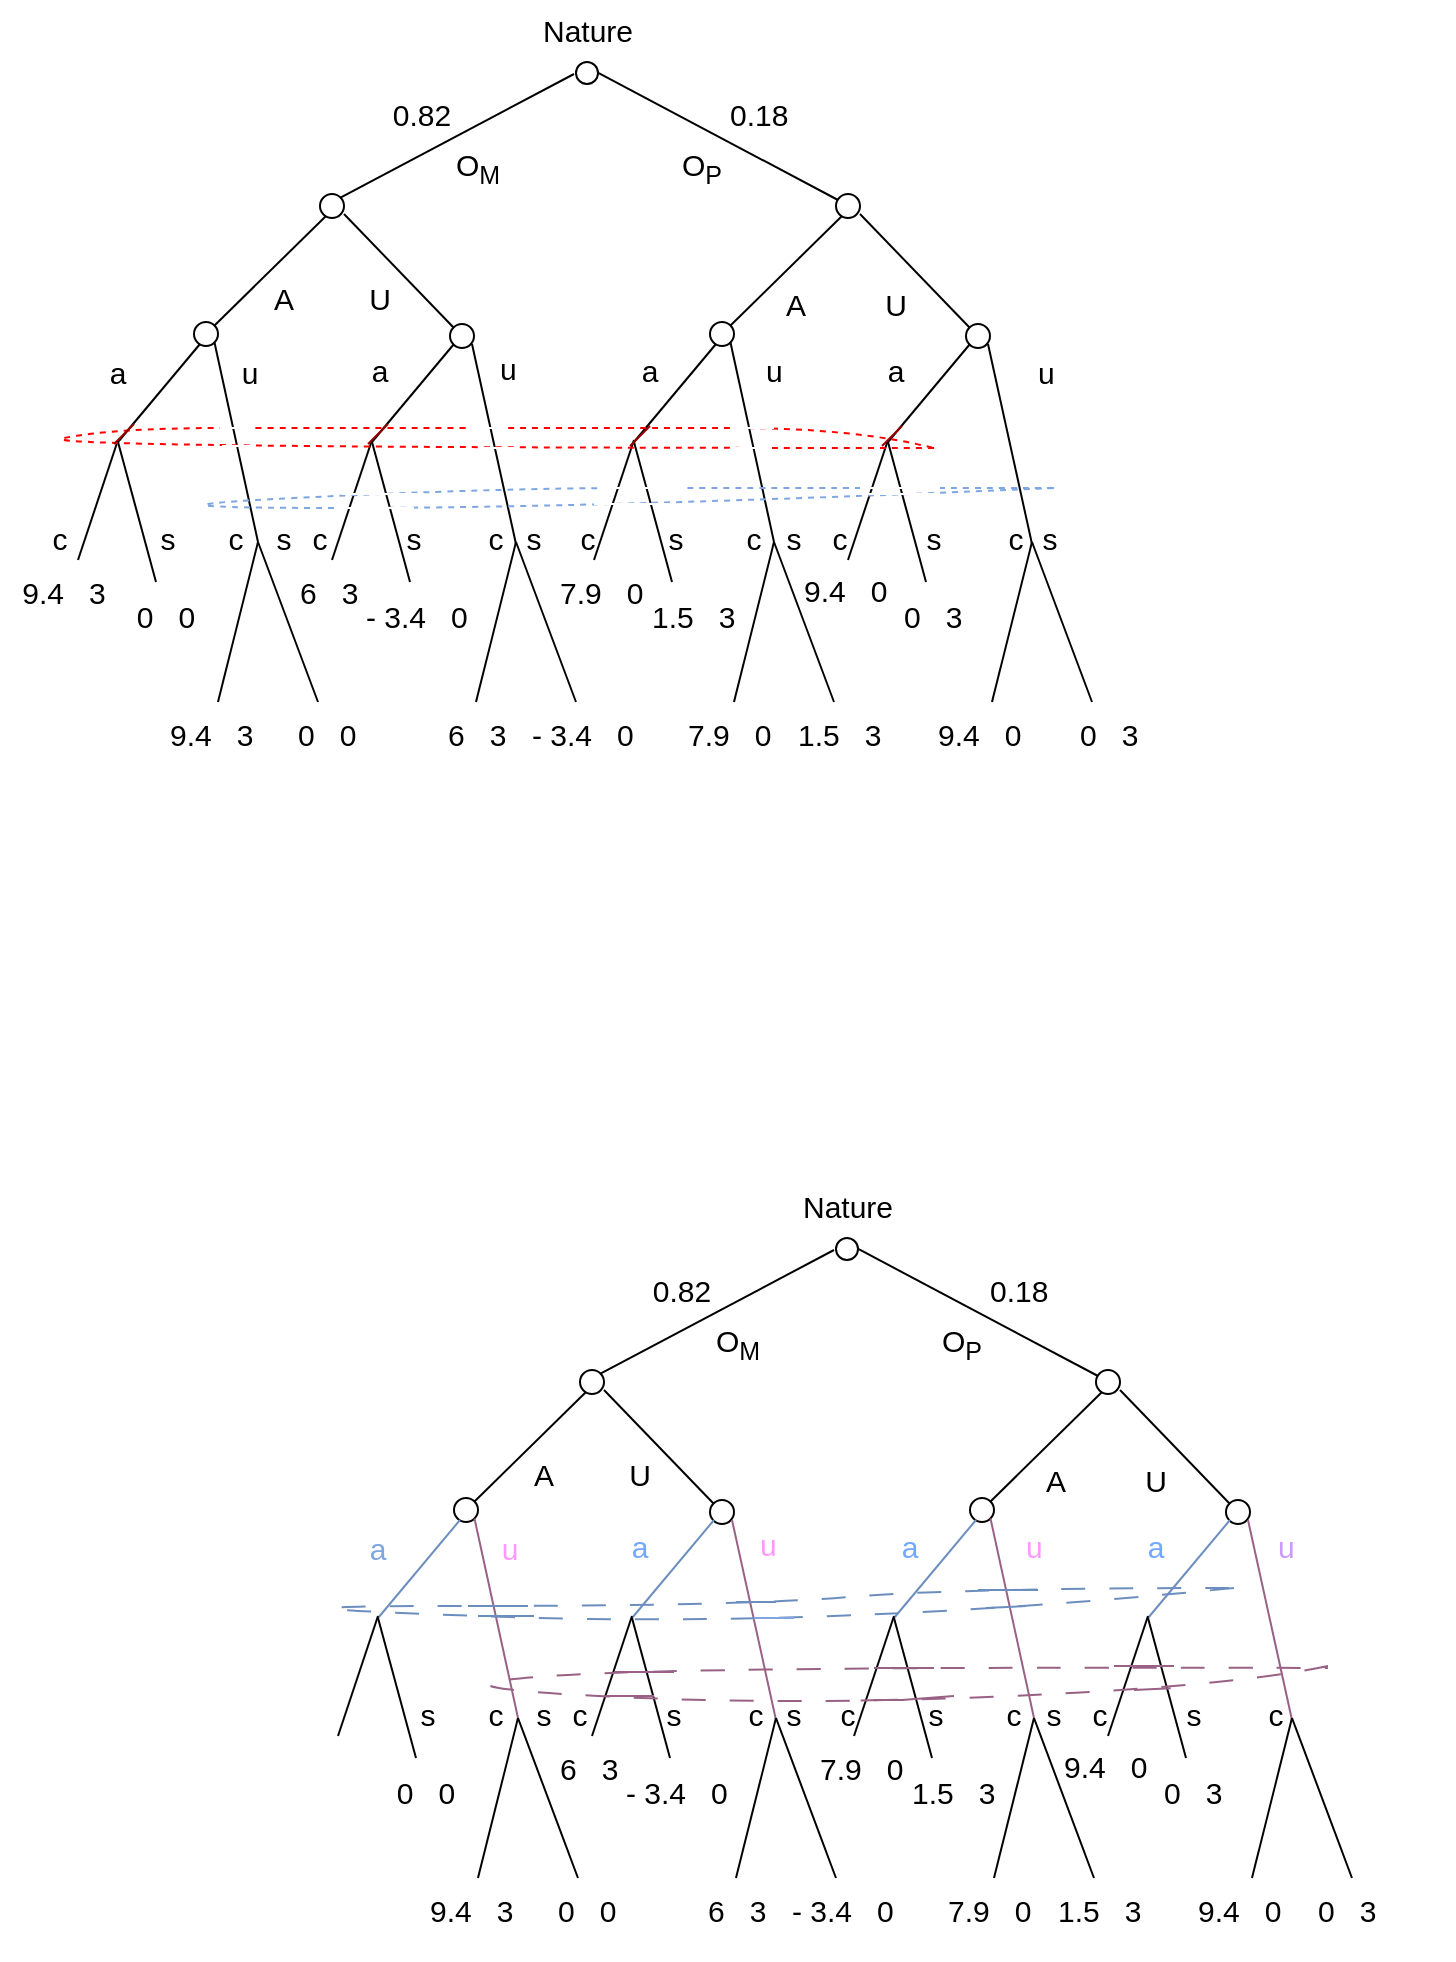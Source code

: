 <mxfile version="28.1.2">
  <diagram name="Page-1" id="4kCjh9b5u6-mw9tkwEQL">
    <mxGraphModel dx="450" dy="648" grid="1" gridSize="10" guides="1" tooltips="1" connect="1" arrows="1" fold="1" page="1" pageScale="1" pageWidth="827" pageHeight="1169" math="0" shadow="0">
      <root>
        <mxCell id="0" />
        <mxCell id="1" parent="0" />
        <mxCell id="Ur4TqzQzxlPNd2tIv7cX-1" value="" style="ellipse;whiteSpace=wrap;html=1;aspect=fixed;fontSize=15;" parent="1" vertex="1">
          <mxGeometry x="321" y="197" width="11" height="11" as="geometry" />
        </mxCell>
        <mxCell id="Ur4TqzQzxlPNd2tIv7cX-2" value="" style="endArrow=none;html=1;rounded=0;exitX=1;exitY=0;exitDx=0;exitDy=0;fontSize=15;" parent="1" source="Ur4TqzQzxlPNd2tIv7cX-4" edge="1">
          <mxGeometry width="50" height="50" relative="1" as="geometry">
            <mxPoint x="213.243" y="268.757" as="sourcePoint" />
            <mxPoint x="320" y="203" as="targetPoint" />
          </mxGeometry>
        </mxCell>
        <mxCell id="Ur4TqzQzxlPNd2tIv7cX-3" value="" style="endArrow=none;html=1;rounded=0;entryX=1;entryY=0;entryDx=0;entryDy=0;fontSize=15;" parent="1" edge="1">
          <mxGeometry width="50" height="50" relative="1" as="geometry">
            <mxPoint x="452" y="266" as="sourcePoint" />
            <mxPoint x="332.389" y="202.611" as="targetPoint" />
          </mxGeometry>
        </mxCell>
        <mxCell id="Ur4TqzQzxlPNd2tIv7cX-4" value="" style="ellipse;whiteSpace=wrap;html=1;aspect=fixed;fontSize=15;" parent="1" vertex="1">
          <mxGeometry x="193" y="263" width="12" height="12" as="geometry" />
        </mxCell>
        <mxCell id="Ur4TqzQzxlPNd2tIv7cX-6" value="" style="endArrow=none;html=1;rounded=0;exitX=1;exitY=0;exitDx=0;exitDy=0;fontSize=15;" parent="1" source="Ur4TqzQzxlPNd2tIv7cX-13" edge="1">
          <mxGeometry width="50" height="50" relative="1" as="geometry">
            <mxPoint x="140" y="320" as="sourcePoint" />
            <mxPoint x="196" y="274" as="targetPoint" />
          </mxGeometry>
        </mxCell>
        <mxCell id="Ur4TqzQzxlPNd2tIv7cX-9" value="" style="endArrow=none;html=1;rounded=0;exitX=0;exitY=0;exitDx=0;exitDy=0;fontSize=15;" parent="1" source="Ur4TqzQzxlPNd2tIv7cX-68" edge="1">
          <mxGeometry width="50" height="50" relative="1" as="geometry">
            <mxPoint x="260" y="323" as="sourcePoint" />
            <mxPoint x="205" y="273" as="targetPoint" />
          </mxGeometry>
        </mxCell>
        <mxCell id="Ur4TqzQzxlPNd2tIv7cX-14" value="" style="endArrow=none;html=1;rounded=0;fontSize=15;" parent="1" target="Ur4TqzQzxlPNd2tIv7cX-13" edge="1">
          <mxGeometry width="50" height="50" relative="1" as="geometry">
            <mxPoint x="136" y="331" as="sourcePoint" />
            <mxPoint x="186" y="281" as="targetPoint" />
          </mxGeometry>
        </mxCell>
        <mxCell id="Ur4TqzQzxlPNd2tIv7cX-13" value="" style="ellipse;whiteSpace=wrap;html=1;aspect=fixed;fontSize=15;" parent="1" vertex="1">
          <mxGeometry x="130" y="327" width="12" height="12" as="geometry" />
        </mxCell>
        <mxCell id="Ur4TqzQzxlPNd2tIv7cX-21" value="" style="endArrow=none;html=1;rounded=0;fontSize=15;" parent="1" edge="1">
          <mxGeometry width="50" height="50" relative="1" as="geometry">
            <mxPoint x="92" y="387" as="sourcePoint" />
            <mxPoint x="133" y="338" as="targetPoint" />
          </mxGeometry>
        </mxCell>
        <mxCell id="Ur4TqzQzxlPNd2tIv7cX-22" value="" style="endArrow=none;html=1;rounded=0;fontSize=15;" parent="1" edge="1">
          <mxGeometry width="50" height="50" relative="1" as="geometry">
            <mxPoint x="72" y="446" as="sourcePoint" />
            <mxPoint x="92" y="386" as="targetPoint" />
          </mxGeometry>
        </mxCell>
        <mxCell id="Ur4TqzQzxlPNd2tIv7cX-23" value="" style="endArrow=none;html=1;rounded=0;fontSize=15;" parent="1" edge="1">
          <mxGeometry width="50" height="50" relative="1" as="geometry">
            <mxPoint x="111" y="457" as="sourcePoint" />
            <mxPoint x="92" y="387" as="targetPoint" />
          </mxGeometry>
        </mxCell>
        <mxCell id="Ur4TqzQzxlPNd2tIv7cX-24" value="" style="endArrow=none;html=1;rounded=0;exitX=1;exitY=1;exitDx=0;exitDy=0;fontSize=15;" parent="1" source="Ur4TqzQzxlPNd2tIv7cX-13" edge="1">
          <mxGeometry width="50" height="50" relative="1" as="geometry">
            <mxPoint x="170" y="337" as="sourcePoint" />
            <mxPoint x="162" y="437" as="targetPoint" />
          </mxGeometry>
        </mxCell>
        <mxCell id="Ur4TqzQzxlPNd2tIv7cX-25" value="" style="endArrow=none;html=1;rounded=0;fontSize=15;" parent="1" edge="1">
          <mxGeometry width="50" height="50" relative="1" as="geometry">
            <mxPoint x="142" y="517" as="sourcePoint" />
            <mxPoint x="162" y="437" as="targetPoint" />
          </mxGeometry>
        </mxCell>
        <mxCell id="Ur4TqzQzxlPNd2tIv7cX-26" value="" style="endArrow=none;html=1;rounded=0;fontSize=15;" parent="1" edge="1">
          <mxGeometry width="50" height="50" relative="1" as="geometry">
            <mxPoint x="162" y="437" as="sourcePoint" />
            <mxPoint x="192" y="517" as="targetPoint" />
          </mxGeometry>
        </mxCell>
        <mxCell id="Ur4TqzQzxlPNd2tIv7cX-68" value="" style="ellipse;whiteSpace=wrap;html=1;aspect=fixed;fontSize=15;" parent="1" vertex="1">
          <mxGeometry x="258" y="328" width="12" height="12" as="geometry" />
        </mxCell>
        <mxCell id="Ur4TqzQzxlPNd2tIv7cX-69" value="" style="endArrow=none;html=1;rounded=0;fontSize=15;" parent="1" edge="1">
          <mxGeometry width="50" height="50" relative="1" as="geometry">
            <mxPoint x="219" y="387" as="sourcePoint" />
            <mxPoint x="260" y="338" as="targetPoint" />
          </mxGeometry>
        </mxCell>
        <mxCell id="Ur4TqzQzxlPNd2tIv7cX-70" value="" style="endArrow=none;html=1;rounded=0;fontSize=15;" parent="1" edge="1">
          <mxGeometry width="50" height="50" relative="1" as="geometry">
            <mxPoint x="199" y="446" as="sourcePoint" />
            <mxPoint x="219" y="386" as="targetPoint" />
          </mxGeometry>
        </mxCell>
        <mxCell id="Ur4TqzQzxlPNd2tIv7cX-71" value="" style="endArrow=none;html=1;rounded=0;fontSize=15;" parent="1" edge="1">
          <mxGeometry width="50" height="50" relative="1" as="geometry">
            <mxPoint x="238" y="457" as="sourcePoint" />
            <mxPoint x="219" y="387" as="targetPoint" />
          </mxGeometry>
        </mxCell>
        <mxCell id="Ur4TqzQzxlPNd2tIv7cX-72" value="" style="endArrow=none;html=1;rounded=0;fontSize=15;" parent="1" edge="1">
          <mxGeometry width="50" height="50" relative="1" as="geometry">
            <mxPoint x="269" y="338" as="sourcePoint" />
            <mxPoint x="291" y="438" as="targetPoint" />
          </mxGeometry>
        </mxCell>
        <mxCell id="Ur4TqzQzxlPNd2tIv7cX-73" value="" style="endArrow=none;html=1;rounded=0;fontSize=15;" parent="1" edge="1">
          <mxGeometry width="50" height="50" relative="1" as="geometry">
            <mxPoint x="271" y="517" as="sourcePoint" />
            <mxPoint x="291" y="437" as="targetPoint" />
          </mxGeometry>
        </mxCell>
        <mxCell id="Ur4TqzQzxlPNd2tIv7cX-74" value="" style="endArrow=none;html=1;rounded=0;fontSize=15;" parent="1" edge="1">
          <mxGeometry width="50" height="50" relative="1" as="geometry">
            <mxPoint x="291" y="437" as="sourcePoint" />
            <mxPoint x="321" y="517" as="targetPoint" />
          </mxGeometry>
        </mxCell>
        <mxCell id="Ur4TqzQzxlPNd2tIv7cX-94" value="" style="ellipse;whiteSpace=wrap;html=1;aspect=fixed;fontSize=15;" parent="1" vertex="1">
          <mxGeometry x="451" y="263" width="12" height="12" as="geometry" />
        </mxCell>
        <mxCell id="Ur4TqzQzxlPNd2tIv7cX-95" value="" style="endArrow=none;html=1;rounded=0;exitX=1;exitY=0;exitDx=0;exitDy=0;fontSize=15;" parent="1" source="Ur4TqzQzxlPNd2tIv7cX-98" edge="1">
          <mxGeometry width="50" height="50" relative="1" as="geometry">
            <mxPoint x="398" y="326" as="sourcePoint" />
            <mxPoint x="454" y="274" as="targetPoint" />
          </mxGeometry>
        </mxCell>
        <mxCell id="Ur4TqzQzxlPNd2tIv7cX-96" value="" style="endArrow=none;html=1;rounded=0;exitX=0;exitY=0;exitDx=0;exitDy=0;fontSize=15;" parent="1" source="Ur4TqzQzxlPNd2tIv7cX-105" edge="1">
          <mxGeometry width="50" height="50" relative="1" as="geometry">
            <mxPoint x="518" y="323" as="sourcePoint" />
            <mxPoint x="463" y="273" as="targetPoint" />
          </mxGeometry>
        </mxCell>
        <mxCell id="Ur4TqzQzxlPNd2tIv7cX-97" value="" style="endArrow=none;html=1;rounded=0;fontSize=15;" parent="1" target="Ur4TqzQzxlPNd2tIv7cX-98" edge="1">
          <mxGeometry width="50" height="50" relative="1" as="geometry">
            <mxPoint x="394" y="331" as="sourcePoint" />
            <mxPoint x="444" y="281" as="targetPoint" />
          </mxGeometry>
        </mxCell>
        <mxCell id="Ur4TqzQzxlPNd2tIv7cX-98" value="" style="ellipse;whiteSpace=wrap;html=1;aspect=fixed;fontSize=15;" parent="1" vertex="1">
          <mxGeometry x="388" y="327" width="12" height="12" as="geometry" />
        </mxCell>
        <mxCell id="Ur4TqzQzxlPNd2tIv7cX-99" value="" style="endArrow=none;html=1;rounded=0;fontSize=15;" parent="1" edge="1">
          <mxGeometry width="50" height="50" relative="1" as="geometry">
            <mxPoint x="350" y="387" as="sourcePoint" />
            <mxPoint x="391" y="338" as="targetPoint" />
          </mxGeometry>
        </mxCell>
        <mxCell id="Ur4TqzQzxlPNd2tIv7cX-100" value="" style="endArrow=none;html=1;rounded=0;fontSize=15;" parent="1" edge="1">
          <mxGeometry width="50" height="50" relative="1" as="geometry">
            <mxPoint x="330" y="446" as="sourcePoint" />
            <mxPoint x="350" y="386" as="targetPoint" />
          </mxGeometry>
        </mxCell>
        <mxCell id="Ur4TqzQzxlPNd2tIv7cX-101" value="" style="endArrow=none;html=1;rounded=0;fontSize=15;" parent="1" edge="1">
          <mxGeometry width="50" height="50" relative="1" as="geometry">
            <mxPoint x="369" y="457" as="sourcePoint" />
            <mxPoint x="350" y="387" as="targetPoint" />
          </mxGeometry>
        </mxCell>
        <mxCell id="Ur4TqzQzxlPNd2tIv7cX-102" value="" style="endArrow=none;html=1;rounded=0;exitX=1;exitY=1;exitDx=0;exitDy=0;fontSize=15;" parent="1" source="Ur4TqzQzxlPNd2tIv7cX-98" edge="1">
          <mxGeometry width="50" height="50" relative="1" as="geometry">
            <mxPoint x="428" y="337" as="sourcePoint" />
            <mxPoint x="420" y="437" as="targetPoint" />
          </mxGeometry>
        </mxCell>
        <mxCell id="Ur4TqzQzxlPNd2tIv7cX-103" value="" style="endArrow=none;html=1;rounded=0;fontSize=15;" parent="1" edge="1">
          <mxGeometry width="50" height="50" relative="1" as="geometry">
            <mxPoint x="400" y="517" as="sourcePoint" />
            <mxPoint x="420" y="437" as="targetPoint" />
          </mxGeometry>
        </mxCell>
        <mxCell id="Ur4TqzQzxlPNd2tIv7cX-104" value="" style="endArrow=none;html=1;rounded=0;fontSize=15;" parent="1" edge="1">
          <mxGeometry width="50" height="50" relative="1" as="geometry">
            <mxPoint x="420" y="437" as="sourcePoint" />
            <mxPoint x="450" y="517" as="targetPoint" />
          </mxGeometry>
        </mxCell>
        <mxCell id="Ur4TqzQzxlPNd2tIv7cX-105" value="" style="ellipse;whiteSpace=wrap;html=1;aspect=fixed;fontSize=15;" parent="1" vertex="1">
          <mxGeometry x="516" y="328" width="12" height="12" as="geometry" />
        </mxCell>
        <mxCell id="Ur4TqzQzxlPNd2tIv7cX-106" value="" style="endArrow=none;html=1;rounded=0;fontSize=15;" parent="1" edge="1">
          <mxGeometry width="50" height="50" relative="1" as="geometry">
            <mxPoint x="477" y="387" as="sourcePoint" />
            <mxPoint x="518" y="338" as="targetPoint" />
          </mxGeometry>
        </mxCell>
        <mxCell id="Ur4TqzQzxlPNd2tIv7cX-107" value="" style="endArrow=none;html=1;rounded=0;fontSize=15;" parent="1" edge="1">
          <mxGeometry width="50" height="50" relative="1" as="geometry">
            <mxPoint x="457" y="446" as="sourcePoint" />
            <mxPoint x="477" y="386" as="targetPoint" />
          </mxGeometry>
        </mxCell>
        <mxCell id="Ur4TqzQzxlPNd2tIv7cX-108" value="" style="endArrow=none;html=1;rounded=0;fontSize=15;" parent="1" edge="1">
          <mxGeometry width="50" height="50" relative="1" as="geometry">
            <mxPoint x="496" y="457" as="sourcePoint" />
            <mxPoint x="477" y="387" as="targetPoint" />
          </mxGeometry>
        </mxCell>
        <mxCell id="Ur4TqzQzxlPNd2tIv7cX-109" value="" style="endArrow=none;html=1;rounded=0;fontSize=15;" parent="1" edge="1">
          <mxGeometry width="50" height="50" relative="1" as="geometry">
            <mxPoint x="527" y="338" as="sourcePoint" />
            <mxPoint x="549" y="438" as="targetPoint" />
          </mxGeometry>
        </mxCell>
        <mxCell id="Ur4TqzQzxlPNd2tIv7cX-110" value="" style="endArrow=none;html=1;rounded=0;fontSize=15;" parent="1" edge="1">
          <mxGeometry width="50" height="50" relative="1" as="geometry">
            <mxPoint x="529" y="517" as="sourcePoint" />
            <mxPoint x="549" y="437" as="targetPoint" />
          </mxGeometry>
        </mxCell>
        <mxCell id="Ur4TqzQzxlPNd2tIv7cX-111" value="" style="endArrow=none;html=1;rounded=0;fontSize=15;" parent="1" edge="1">
          <mxGeometry width="50" height="50" relative="1" as="geometry">
            <mxPoint x="549" y="437" as="sourcePoint" />
            <mxPoint x="579" y="517" as="targetPoint" />
          </mxGeometry>
        </mxCell>
        <mxCell id="Ur4TqzQzxlPNd2tIv7cX-112" value="Nature" style="text;html=1;align=center;verticalAlign=middle;whiteSpace=wrap;rounded=0;fontSize=15;" parent="1" vertex="1">
          <mxGeometry x="296.5" y="166" width="60" height="30" as="geometry" />
        </mxCell>
        <mxCell id="Ur4TqzQzxlPNd2tIv7cX-114" value="&lt;font&gt;O&lt;sub&gt;P&lt;/sub&gt;&lt;/font&gt;" style="text;html=1;align=center;verticalAlign=middle;whiteSpace=wrap;rounded=0;fontSize=15;" parent="1" vertex="1">
          <mxGeometry x="354" y="235" width="60" height="30" as="geometry" />
        </mxCell>
        <mxCell id="Ur4TqzQzxlPNd2tIv7cX-115" value="&lt;span style=&quot;text-align: center;&quot;&gt;&lt;font&gt;O&lt;sub&gt;M&lt;/sub&gt;&lt;/font&gt;&lt;/span&gt;" style="text;whiteSpace=wrap;html=1;fontSize=15;" parent="1" vertex="1">
          <mxGeometry x="259" y="233" width="50" height="40" as="geometry" />
        </mxCell>
        <mxCell id="Ur4TqzQzxlPNd2tIv7cX-117" value="&lt;font&gt;0.82&lt;/font&gt;" style="text;html=1;align=center;verticalAlign=middle;whiteSpace=wrap;rounded=0;fontSize=15;" parent="1" vertex="1">
          <mxGeometry x="214" y="208" width="60" height="30" as="geometry" />
        </mxCell>
        <mxCell id="Ur4TqzQzxlPNd2tIv7cX-118" value="&lt;div style=&quot;text-align: center;&quot;&gt;&lt;font&gt;0.18&lt;/font&gt;&lt;/div&gt;" style="text;whiteSpace=wrap;html=1;fontSize=15;" parent="1" vertex="1">
          <mxGeometry x="396" y="208" width="50" height="40" as="geometry" />
        </mxCell>
        <mxCell id="Ur4TqzQzxlPNd2tIv7cX-120" value="&lt;font&gt;A&lt;/font&gt;" style="text;html=1;align=center;verticalAlign=middle;whiteSpace=wrap;rounded=0;fontSize=15;" parent="1" vertex="1">
          <mxGeometry x="145" y="300" width="60" height="30" as="geometry" />
        </mxCell>
        <mxCell id="Ur4TqzQzxlPNd2tIv7cX-121" value="&lt;font&gt;A&lt;/font&gt;" style="text;html=1;align=center;verticalAlign=middle;whiteSpace=wrap;rounded=0;fontSize=15;" parent="1" vertex="1">
          <mxGeometry x="401" y="303" width="60" height="30" as="geometry" />
        </mxCell>
        <mxCell id="Ur4TqzQzxlPNd2tIv7cX-123" value="&lt;font&gt;U&lt;/font&gt;" style="text;html=1;align=center;verticalAlign=middle;whiteSpace=wrap;rounded=0;fontSize=15;" parent="1" vertex="1">
          <mxGeometry x="193" y="300" width="60" height="30" as="geometry" />
        </mxCell>
        <mxCell id="Ur4TqzQzxlPNd2tIv7cX-127" value="&lt;font&gt;U&lt;/font&gt;" style="text;html=1;align=center;verticalAlign=middle;whiteSpace=wrap;rounded=0;fontSize=15;" parent="1" vertex="1">
          <mxGeometry x="451" y="303" width="60" height="30" as="geometry" />
        </mxCell>
        <mxCell id="Ur4TqzQzxlPNd2tIv7cX-128" value="&lt;font&gt;a&lt;/font&gt;" style="text;html=1;align=center;verticalAlign=middle;whiteSpace=wrap;rounded=0;fontSize=15;" parent="1" vertex="1">
          <mxGeometry x="62" y="337" width="60" height="30" as="geometry" />
        </mxCell>
        <mxCell id="Ur4TqzQzxlPNd2tIv7cX-130" value="&lt;font&gt;a&lt;/font&gt;" style="text;html=1;align=center;verticalAlign=middle;whiteSpace=wrap;rounded=0;fontSize=15;" parent="1" vertex="1">
          <mxGeometry x="193" y="336" width="60" height="30" as="geometry" />
        </mxCell>
        <mxCell id="Ur4TqzQzxlPNd2tIv7cX-131" value="&lt;font&gt;a&lt;/font&gt;" style="text;html=1;align=center;verticalAlign=middle;whiteSpace=wrap;rounded=0;fontSize=15;" parent="1" vertex="1">
          <mxGeometry x="328" y="336" width="60" height="30" as="geometry" />
        </mxCell>
        <mxCell id="Ur4TqzQzxlPNd2tIv7cX-132" value="&lt;font&gt;a&lt;/font&gt;" style="text;html=1;align=center;verticalAlign=middle;whiteSpace=wrap;rounded=0;fontSize=15;" parent="1" vertex="1">
          <mxGeometry x="451" y="336" width="60" height="30" as="geometry" />
        </mxCell>
        <mxCell id="Ur4TqzQzxlPNd2tIv7cX-133" value="&lt;font&gt;u&lt;/font&gt;" style="text;html=1;align=center;verticalAlign=middle;whiteSpace=wrap;rounded=0;fontSize=15;" parent="1" vertex="1">
          <mxGeometry x="128" y="337" width="60" height="30" as="geometry" />
        </mxCell>
        <mxCell id="Ur4TqzQzxlPNd2tIv7cX-134" value="&lt;span style=&quot;caret-color: rgb(0, 0, 0); color: rgb(0, 0, 0); font-family: Helvetica; font-style: normal; font-variant-caps: normal; font-weight: 400; letter-spacing: normal; text-align: center; text-indent: 0px; text-transform: none; white-space: normal; word-spacing: 0px; -webkit-text-stroke-width: 0px; text-decoration: none; float: none; display: inline !important;&quot;&gt;u&lt;/span&gt;" style="text;whiteSpace=wrap;html=1;fontSize=15;" parent="1" vertex="1">
          <mxGeometry x="281" y="335" width="40" height="40" as="geometry" />
        </mxCell>
        <mxCell id="Ur4TqzQzxlPNd2tIv7cX-135" value="&lt;span style=&quot;caret-color: rgb(0, 0, 0); color: rgb(0, 0, 0); font-family: Helvetica; font-style: normal; font-variant-caps: normal; font-weight: 400; letter-spacing: normal; text-align: center; text-indent: 0px; text-transform: none; white-space: normal; word-spacing: 0px; -webkit-text-stroke-width: 0px; text-decoration: none; float: none; display: inline !important;&quot;&gt;u&lt;/span&gt;" style="text;whiteSpace=wrap;html=1;fontSize=15;" parent="1" vertex="1">
          <mxGeometry x="414" y="336" width="40" height="40" as="geometry" />
        </mxCell>
        <mxCell id="Ur4TqzQzxlPNd2tIv7cX-136" value="&lt;span style=&quot;caret-color: rgb(0, 0, 0); color: rgb(0, 0, 0); font-family: Helvetica; font-style: normal; font-variant-caps: normal; font-weight: 400; letter-spacing: normal; text-align: center; text-indent: 0px; text-transform: none; white-space: normal; word-spacing: 0px; -webkit-text-stroke-width: 0px; text-decoration: none; float: none; display: inline !important;&quot;&gt;u&lt;/span&gt;" style="text;whiteSpace=wrap;html=1;fontSize=15;" parent="1" vertex="1">
          <mxGeometry x="550" y="337" width="40" height="40" as="geometry" />
        </mxCell>
        <mxCell id="Ur4TqzQzxlPNd2tIv7cX-137" value="&lt;font&gt;c&lt;/font&gt;" style="text;html=1;align=center;verticalAlign=middle;whiteSpace=wrap;rounded=0;fontSize=15;" parent="1" vertex="1">
          <mxGeometry x="33" y="420" width="60" height="30" as="geometry" />
        </mxCell>
        <mxCell id="Ur4TqzQzxlPNd2tIv7cX-139" value="&lt;font&gt;c&lt;/font&gt;" style="text;html=1;align=center;verticalAlign=middle;whiteSpace=wrap;rounded=0;fontSize=15;" parent="1" vertex="1">
          <mxGeometry x="121" y="420" width="60" height="30" as="geometry" />
        </mxCell>
        <mxCell id="Ur4TqzQzxlPNd2tIv7cX-140" value="&lt;font&gt;c&lt;/font&gt;" style="text;html=1;align=center;verticalAlign=middle;whiteSpace=wrap;rounded=0;fontSize=15;" parent="1" vertex="1">
          <mxGeometry x="163" y="420" width="60" height="30" as="geometry" />
        </mxCell>
        <mxCell id="Ur4TqzQzxlPNd2tIv7cX-142" value="&lt;font&gt;c&lt;/font&gt;" style="text;html=1;align=center;verticalAlign=middle;whiteSpace=wrap;rounded=0;fontSize=15;" parent="1" vertex="1">
          <mxGeometry x="250.5" y="420" width="60" height="30" as="geometry" />
        </mxCell>
        <mxCell id="Ur4TqzQzxlPNd2tIv7cX-145" value="&lt;font&gt;c&lt;/font&gt;" style="text;html=1;align=center;verticalAlign=middle;whiteSpace=wrap;rounded=0;fontSize=15;" parent="1" vertex="1">
          <mxGeometry x="297" y="420" width="60" height="30" as="geometry" />
        </mxCell>
        <mxCell id="Ur4TqzQzxlPNd2tIv7cX-150" value="&lt;font&gt;c&lt;/font&gt;" style="text;html=1;align=center;verticalAlign=middle;whiteSpace=wrap;rounded=0;fontSize=15;" parent="1" vertex="1">
          <mxGeometry x="380" y="420" width="60" height="30" as="geometry" />
        </mxCell>
        <mxCell id="Ur4TqzQzxlPNd2tIv7cX-151" value="&lt;font&gt;c&lt;/font&gt;" style="text;html=1;align=center;verticalAlign=middle;whiteSpace=wrap;rounded=0;fontSize=15;" parent="1" vertex="1">
          <mxGeometry x="423" y="420" width="60" height="30" as="geometry" />
        </mxCell>
        <mxCell id="Ur4TqzQzxlPNd2tIv7cX-152" value="&lt;font&gt;c&lt;/font&gt;" style="text;html=1;align=center;verticalAlign=middle;whiteSpace=wrap;rounded=0;fontSize=15;" parent="1" vertex="1">
          <mxGeometry x="511" y="420" width="60" height="30" as="geometry" />
        </mxCell>
        <mxCell id="Ur4TqzQzxlPNd2tIv7cX-153" value="&lt;font&gt;s&lt;/font&gt;" style="text;html=1;align=center;verticalAlign=middle;whiteSpace=wrap;rounded=0;fontSize=15;" parent="1" vertex="1">
          <mxGeometry x="87" y="420" width="60" height="30" as="geometry" />
        </mxCell>
        <mxCell id="Ur4TqzQzxlPNd2tIv7cX-156" value="&lt;font&gt;s&lt;/font&gt;" style="text;html=1;align=center;verticalAlign=middle;whiteSpace=wrap;rounded=0;fontSize=15;" parent="1" vertex="1">
          <mxGeometry x="210" y="420" width="60" height="30" as="geometry" />
        </mxCell>
        <mxCell id="Ur4TqzQzxlPNd2tIv7cX-157" value="&lt;font&gt;s&lt;/font&gt;" style="text;html=1;align=center;verticalAlign=middle;whiteSpace=wrap;rounded=0;fontSize=15;" parent="1" vertex="1">
          <mxGeometry x="270" y="420" width="60" height="30" as="geometry" />
        </mxCell>
        <mxCell id="Ur4TqzQzxlPNd2tIv7cX-158" value="&lt;font&gt;s&lt;/font&gt;" style="text;html=1;align=center;verticalAlign=middle;whiteSpace=wrap;rounded=0;fontSize=15;" parent="1" vertex="1">
          <mxGeometry x="341" y="420" width="60" height="30" as="geometry" />
        </mxCell>
        <mxCell id="Ur4TqzQzxlPNd2tIv7cX-159" value="&lt;font&gt;s&lt;/font&gt;" style="text;html=1;align=center;verticalAlign=middle;whiteSpace=wrap;rounded=0;fontSize=15;" parent="1" vertex="1">
          <mxGeometry x="400" y="420" width="60" height="30" as="geometry" />
        </mxCell>
        <mxCell id="Ur4TqzQzxlPNd2tIv7cX-160" value="&lt;font&gt;s&lt;/font&gt;" style="text;html=1;align=center;verticalAlign=middle;whiteSpace=wrap;rounded=0;fontSize=15;" parent="1" vertex="1">
          <mxGeometry x="470" y="420" width="60" height="30" as="geometry" />
        </mxCell>
        <mxCell id="Ur4TqzQzxlPNd2tIv7cX-161" value="&lt;font&gt;s&lt;/font&gt;" style="text;html=1;align=center;verticalAlign=middle;whiteSpace=wrap;rounded=0;fontSize=15;" parent="1" vertex="1">
          <mxGeometry x="528" y="420" width="60" height="30" as="geometry" />
        </mxCell>
        <mxCell id="Ur4TqzQzxlPNd2tIv7cX-162" value="&lt;font&gt;9.4 &amp;nbsp; 3&lt;/font&gt;" style="text;html=1;align=center;verticalAlign=middle;whiteSpace=wrap;rounded=0;fontSize=15;" parent="1" vertex="1">
          <mxGeometry x="35" y="447" width="60" height="30" as="geometry" />
        </mxCell>
        <mxCell id="Ur4TqzQzxlPNd2tIv7cX-163" value="&lt;span style=&quot;caret-color: rgb(0, 0, 0); color: rgb(0, 0, 0); font-family: Helvetica; font-style: normal; font-variant-caps: normal; font-weight: 400; letter-spacing: normal; text-align: center; text-indent: 0px; text-transform: none; white-space: normal; word-spacing: 0px; -webkit-text-stroke-width: 0px; text-decoration: none; float: none; display: inline !important;&quot;&gt;9.4 &amp;nbsp; 3&lt;/span&gt;" style="text;whiteSpace=wrap;html=1;fontSize=15;" parent="1" vertex="1">
          <mxGeometry x="116" y="518" width="70" height="40" as="geometry" />
        </mxCell>
        <mxCell id="Ur4TqzQzxlPNd2tIv7cX-164" value="&lt;span&gt;0 &amp;nbsp; 0&lt;/span&gt;" style="text;html=1;align=center;verticalAlign=middle;whiteSpace=wrap;rounded=0;fontSize=15;" parent="1" vertex="1">
          <mxGeometry x="86" y="459" width="60" height="30" as="geometry" />
        </mxCell>
        <mxCell id="Ur4TqzQzxlPNd2tIv7cX-166" value="&lt;span style=&quot;caret-color: rgb(0, 0, 0); color: rgb(0, 0, 0); font-family: Helvetica; font-style: normal; font-variant-caps: normal; font-weight: 400; letter-spacing: normal; text-align: center; text-indent: 0px; text-transform: none; white-space: normal; word-spacing: 0px; -webkit-text-stroke-width: 0px; text-decoration: none; float: none; display: inline !important;&quot;&gt;0 &amp;nbsp; 0&lt;/span&gt;" style="text;whiteSpace=wrap;html=1;fontSize=15;" parent="1" vertex="1">
          <mxGeometry x="180" y="518" width="60" height="40" as="geometry" />
        </mxCell>
        <mxCell id="Ur4TqzQzxlPNd2tIv7cX-167" value="&lt;div style=&quot;text-align: center;&quot;&gt;&lt;span&gt;6 &amp;nbsp; 3&lt;/span&gt;&lt;/div&gt;" style="text;whiteSpace=wrap;html=1;fontSize=15;" parent="1" vertex="1">
          <mxGeometry x="180.5" y="447" width="70" height="40" as="geometry" />
        </mxCell>
        <mxCell id="Ur4TqzQzxlPNd2tIv7cX-168" value="&lt;div style=&quot;text-align: center;&quot;&gt;&lt;span&gt;6 &amp;nbsp; 3&lt;/span&gt;&lt;/div&gt;" style="text;whiteSpace=wrap;html=1;fontSize=15;" parent="1" vertex="1">
          <mxGeometry x="255" y="518" width="70" height="40" as="geometry" />
        </mxCell>
        <mxCell id="Ur4TqzQzxlPNd2tIv7cX-169" value="&lt;div style=&quot;text-align: center;&quot;&gt;&lt;span&gt;- 3.4 &amp;nbsp; 0&lt;/span&gt;&lt;/div&gt;" style="text;whiteSpace=wrap;html=1;fontSize=15;" parent="1" vertex="1">
          <mxGeometry x="214" y="459" width="70" height="40" as="geometry" />
        </mxCell>
        <mxCell id="Ur4TqzQzxlPNd2tIv7cX-170" value="&lt;div style=&quot;text-align: center;&quot;&gt;&lt;span&gt;- 3.4 &amp;nbsp; 0&lt;/span&gt;&lt;/div&gt;" style="text;whiteSpace=wrap;html=1;fontSize=15;" parent="1" vertex="1">
          <mxGeometry x="297" y="518" width="70" height="40" as="geometry" />
        </mxCell>
        <mxCell id="Ur4TqzQzxlPNd2tIv7cX-171" value="&lt;div style=&quot;text-align: center;&quot;&gt;&lt;span&gt;7.9 &amp;nbsp; 0&lt;/span&gt;&lt;/div&gt;" style="text;whiteSpace=wrap;html=1;fontSize=15;" parent="1" vertex="1">
          <mxGeometry x="310.5" y="447" width="70" height="40" as="geometry" />
        </mxCell>
        <mxCell id="Ur4TqzQzxlPNd2tIv7cX-172" value="&lt;div style=&quot;text-align: center;&quot;&gt;&lt;span&gt;7.9 &amp;nbsp; 0&lt;/span&gt;&lt;/div&gt;" style="text;whiteSpace=wrap;html=1;fontSize=15;" parent="1" vertex="1">
          <mxGeometry x="375" y="518" width="70" height="40" as="geometry" />
        </mxCell>
        <mxCell id="Ur4TqzQzxlPNd2tIv7cX-173" value="&lt;div style=&quot;text-align: center;&quot;&gt;&lt;span&gt;1.5 &amp;nbsp; 3&lt;/span&gt;&lt;/div&gt;" style="text;whiteSpace=wrap;html=1;fontSize=15;" parent="1" vertex="1">
          <mxGeometry x="357" y="459" width="70" height="40" as="geometry" />
        </mxCell>
        <mxCell id="Ur4TqzQzxlPNd2tIv7cX-174" value="&lt;div style=&quot;text-align: center;&quot;&gt;&lt;span&gt;1.5 &amp;nbsp; 3&lt;/span&gt;&lt;/div&gt;" style="text;whiteSpace=wrap;html=1;fontSize=15;" parent="1" vertex="1">
          <mxGeometry x="430" y="518" width="70" height="40" as="geometry" />
        </mxCell>
        <mxCell id="Ur4TqzQzxlPNd2tIv7cX-175" value="&lt;div style=&quot;text-align: center;&quot;&gt;&lt;span&gt;9.4 &amp;nbsp; 0&lt;/span&gt;&lt;/div&gt;" style="text;whiteSpace=wrap;html=1;fontSize=15;" parent="1" vertex="1">
          <mxGeometry x="433" y="446" width="70" height="40" as="geometry" />
        </mxCell>
        <mxCell id="Ur4TqzQzxlPNd2tIv7cX-176" value="&lt;div style=&quot;text-align: center;&quot;&gt;&lt;span&gt;9.4 &amp;nbsp; 0&lt;/span&gt;&lt;/div&gt;" style="text;whiteSpace=wrap;html=1;fontSize=15;" parent="1" vertex="1">
          <mxGeometry x="500" y="518" width="70" height="40" as="geometry" />
        </mxCell>
        <mxCell id="Ur4TqzQzxlPNd2tIv7cX-177" value="&lt;div style=&quot;text-align: center;&quot;&gt;&lt;span&gt;0 &amp;nbsp; 3&lt;/span&gt;&lt;/div&gt;" style="text;whiteSpace=wrap;html=1;fontSize=15;" parent="1" vertex="1">
          <mxGeometry x="483" y="459" width="70" height="40" as="geometry" />
        </mxCell>
        <mxCell id="Ur4TqzQzxlPNd2tIv7cX-178" value="&lt;div style=&quot;text-align: center;&quot;&gt;&lt;span&gt;0 &amp;nbsp; 3&lt;/span&gt;&lt;/div&gt;" style="text;whiteSpace=wrap;html=1;fontSize=15;" parent="1" vertex="1">
          <mxGeometry x="571" y="518" width="70" height="40" as="geometry" />
        </mxCell>
        <mxCell id="Ur4TqzQzxlPNd2tIv7cX-180" value="&lt;font&gt;s&lt;/font&gt;" style="text;html=1;align=center;verticalAlign=middle;whiteSpace=wrap;rounded=0;fontSize=15;" parent="1" vertex="1">
          <mxGeometry x="145" y="420" width="60" height="30" as="geometry" />
        </mxCell>
        <mxCell id="IF8LG3UDDRFQrOltZe8Y-23" value="" style="curved=1;endArrow=none;html=1;rounded=0;endFill=0;dashed=1;strokeColor=#FF0000;" edge="1" parent="1">
          <mxGeometry width="50" height="50" relative="1" as="geometry">
            <mxPoint x="500" y="390" as="sourcePoint" />
            <mxPoint x="500" y="390" as="targetPoint" />
            <Array as="points">
              <mxPoint x="40" y="390" />
              <mxPoint x="90" y="380" />
              <mxPoint x="200" y="380" />
              <mxPoint x="340" y="380" />
              <mxPoint x="460" y="380" />
            </Array>
          </mxGeometry>
        </mxCell>
        <mxCell id="IF8LG3UDDRFQrOltZe8Y-24" value="" style="endArrow=none;html=1;rounded=0;strokeColor=#FFFFFF;" edge="1" parent="1">
          <mxGeometry width="50" height="50" relative="1" as="geometry">
            <mxPoint x="143" y="380" as="sourcePoint" />
            <mxPoint x="160" y="380" as="targetPoint" />
          </mxGeometry>
        </mxCell>
        <mxCell id="IF8LG3UDDRFQrOltZe8Y-26" value="" style="endArrow=none;html=1;rounded=0;strokeColor=#FFFFFF;" edge="1" parent="1">
          <mxGeometry width="50" height="50" relative="1" as="geometry">
            <mxPoint x="144" y="389" as="sourcePoint" />
            <mxPoint x="161" y="389" as="targetPoint" />
          </mxGeometry>
        </mxCell>
        <mxCell id="IF8LG3UDDRFQrOltZe8Y-27" value="" style="endArrow=none;html=1;rounded=0;strokeColor=#FFFFFF;" edge="1" parent="1">
          <mxGeometry width="50" height="50" relative="1" as="geometry">
            <mxPoint x="268" y="380" as="sourcePoint" />
            <mxPoint x="285" y="380" as="targetPoint" />
          </mxGeometry>
        </mxCell>
        <mxCell id="IF8LG3UDDRFQrOltZe8Y-29" value="" style="endArrow=none;html=1;rounded=0;strokeColor=#FFFFFF;" edge="1" parent="1">
          <mxGeometry width="50" height="50" relative="1" as="geometry">
            <mxPoint x="274" y="390" as="sourcePoint" />
            <mxPoint x="291" y="390" as="targetPoint" />
          </mxGeometry>
        </mxCell>
        <mxCell id="IF8LG3UDDRFQrOltZe8Y-30" value="" style="endArrow=none;html=1;rounded=0;strokeColor=#FFFFFF;" edge="1" parent="1">
          <mxGeometry width="50" height="50" relative="1" as="geometry">
            <mxPoint x="400" y="390" as="sourcePoint" />
            <mxPoint x="417" y="390" as="targetPoint" />
          </mxGeometry>
        </mxCell>
        <mxCell id="IF8LG3UDDRFQrOltZe8Y-31" value="" style="endArrow=none;html=1;rounded=0;strokeColor=#FFFFFF;" edge="1" parent="1">
          <mxGeometry width="50" height="50" relative="1" as="geometry">
            <mxPoint x="400" y="380" as="sourcePoint" />
            <mxPoint x="420" y="380" as="targetPoint" />
            <Array as="points">
              <mxPoint x="410" y="380" />
            </Array>
          </mxGeometry>
        </mxCell>
        <mxCell id="IF8LG3UDDRFQrOltZe8Y-32" value="" style="endArrow=none;html=1;rounded=0;strokeColor=#990000;" edge="1" parent="1">
          <mxGeometry width="50" height="50" relative="1" as="geometry">
            <mxPoint x="90" y="388" as="sourcePoint" />
            <mxPoint x="100" y="378" as="targetPoint" />
            <Array as="points" />
          </mxGeometry>
        </mxCell>
        <mxCell id="IF8LG3UDDRFQrOltZe8Y-33" value="" style="endArrow=none;html=1;rounded=0;strokeColor=#FFFFFF;" edge="1" parent="1">
          <mxGeometry width="50" height="50" relative="1" as="geometry">
            <mxPoint x="120" y="390" as="sourcePoint" />
            <mxPoint x="137" y="390" as="targetPoint" />
          </mxGeometry>
        </mxCell>
        <mxCell id="IF8LG3UDDRFQrOltZe8Y-34" value="" style="endArrow=none;html=1;rounded=0;strokeColor=#990000;" edge="1" parent="1">
          <mxGeometry width="50" height="50" relative="1" as="geometry">
            <mxPoint x="217" y="388" as="sourcePoint" />
            <mxPoint x="227" y="378" as="targetPoint" />
            <Array as="points" />
          </mxGeometry>
        </mxCell>
        <mxCell id="IF8LG3UDDRFQrOltZe8Y-37" value="" style="endArrow=none;html=1;rounded=0;strokeColor=#990000;" edge="1" parent="1">
          <mxGeometry width="50" height="50" relative="1" as="geometry">
            <mxPoint x="348" y="389" as="sourcePoint" />
            <mxPoint x="358" y="379" as="targetPoint" />
            <Array as="points" />
          </mxGeometry>
        </mxCell>
        <mxCell id="IF8LG3UDDRFQrOltZe8Y-38" value="" style="endArrow=none;html=1;rounded=0;strokeColor=#990000;" edge="1" parent="1">
          <mxGeometry width="50" height="50" relative="1" as="geometry">
            <mxPoint x="474" y="389" as="sourcePoint" />
            <mxPoint x="484" y="379" as="targetPoint" />
            <Array as="points" />
          </mxGeometry>
        </mxCell>
        <mxCell id="IF8LG3UDDRFQrOltZe8Y-40" value="" style="curved=1;endArrow=none;html=1;rounded=0;endFill=0;dashed=1;strokeColor=#7EA6E0;" edge="1" parent="1">
          <mxGeometry width="50" height="50" relative="1" as="geometry">
            <mxPoint x="560" y="410" as="sourcePoint" />
            <mxPoint x="560" y="410" as="targetPoint" />
            <Array as="points">
              <mxPoint x="330" y="420" />
              <mxPoint x="80" y="420" />
              <mxPoint x="280" y="410" />
              <mxPoint x="420" y="410" />
              <mxPoint x="480" y="410" />
            </Array>
          </mxGeometry>
        </mxCell>
        <mxCell id="IF8LG3UDDRFQrOltZe8Y-43" value="" style="endArrow=none;html=1;rounded=0;exitX=0.924;exitY=-0.002;exitDx=0;exitDy=0;exitPerimeter=0;strokeColor=#FFFFFF;" edge="1" parent="1" source="Ur4TqzQzxlPNd2tIv7cX-180">
          <mxGeometry width="50" height="50" relative="1" as="geometry">
            <mxPoint x="210" y="460" as="sourcePoint" />
            <mxPoint x="240" y="420" as="targetPoint" />
          </mxGeometry>
        </mxCell>
        <mxCell id="IF8LG3UDDRFQrOltZe8Y-45" value="" style="endArrow=none;html=1;rounded=0;exitX=0.924;exitY=-0.002;exitDx=0;exitDy=0;exitPerimeter=0;strokeColor=#FFFFFF;" edge="1" parent="1">
          <mxGeometry width="50" height="50" relative="1" as="geometry">
            <mxPoint x="204" y="413" as="sourcePoint" />
            <mxPoint x="244" y="413" as="targetPoint" />
          </mxGeometry>
        </mxCell>
        <mxCell id="IF8LG3UDDRFQrOltZe8Y-46" value="" style="endArrow=none;html=1;rounded=0;exitX=0.924;exitY=-0.002;exitDx=0;exitDy=0;exitPerimeter=0;strokeColor=#FFFFFF;" edge="1" parent="1">
          <mxGeometry width="50" height="50" relative="1" as="geometry">
            <mxPoint x="330" y="418" as="sourcePoint" />
            <mxPoint x="370" y="418" as="targetPoint" />
          </mxGeometry>
        </mxCell>
        <mxCell id="IF8LG3UDDRFQrOltZe8Y-47" value="" style="endArrow=none;html=1;rounded=0;exitX=0.924;exitY=-0.002;exitDx=0;exitDy=0;exitPerimeter=0;strokeColor=#FFFFFF;" edge="1" parent="1">
          <mxGeometry width="50" height="50" relative="1" as="geometry">
            <mxPoint x="334" y="410" as="sourcePoint" />
            <mxPoint x="374" y="410" as="targetPoint" />
          </mxGeometry>
        </mxCell>
        <mxCell id="IF8LG3UDDRFQrOltZe8Y-48" value="" style="endArrow=none;html=1;rounded=0;exitX=0.924;exitY=-0.002;exitDx=0;exitDy=0;exitPerimeter=0;strokeColor=#FFFFFF;" edge="1" parent="1">
          <mxGeometry width="50" height="50" relative="1" as="geometry">
            <mxPoint x="463" y="410" as="sourcePoint" />
            <mxPoint x="503" y="410" as="targetPoint" />
          </mxGeometry>
        </mxCell>
        <mxCell id="IF8LG3UDDRFQrOltZe8Y-50" value="" style="endArrow=none;html=1;rounded=0;strokeColor=#FFFFFF;" edge="1" parent="1">
          <mxGeometry width="50" height="50" relative="1" as="geometry">
            <mxPoint x="460" y="413" as="sourcePoint" />
            <mxPoint x="500" y="413" as="targetPoint" />
          </mxGeometry>
        </mxCell>
        <mxCell id="IF8LG3UDDRFQrOltZe8Y-51" value="" style="ellipse;whiteSpace=wrap;html=1;aspect=fixed;fontSize=15;" vertex="1" parent="1">
          <mxGeometry x="451" y="785" width="11" height="11" as="geometry" />
        </mxCell>
        <mxCell id="IF8LG3UDDRFQrOltZe8Y-52" value="" style="endArrow=none;html=1;rounded=0;exitX=1;exitY=0;exitDx=0;exitDy=0;fontSize=15;" edge="1" parent="1" source="IF8LG3UDDRFQrOltZe8Y-54">
          <mxGeometry width="50" height="50" relative="1" as="geometry">
            <mxPoint x="343.243" y="856.757" as="sourcePoint" />
            <mxPoint x="450" y="791" as="targetPoint" />
          </mxGeometry>
        </mxCell>
        <mxCell id="IF8LG3UDDRFQrOltZe8Y-53" value="" style="endArrow=none;html=1;rounded=0;entryX=1;entryY=0;entryDx=0;entryDy=0;fontSize=15;" edge="1" parent="1">
          <mxGeometry width="50" height="50" relative="1" as="geometry">
            <mxPoint x="582" y="854" as="sourcePoint" />
            <mxPoint x="462.389" y="790.611" as="targetPoint" />
          </mxGeometry>
        </mxCell>
        <mxCell id="IF8LG3UDDRFQrOltZe8Y-54" value="" style="ellipse;whiteSpace=wrap;html=1;aspect=fixed;fontSize=15;" vertex="1" parent="1">
          <mxGeometry x="323" y="851" width="12" height="12" as="geometry" />
        </mxCell>
        <mxCell id="IF8LG3UDDRFQrOltZe8Y-55" value="" style="endArrow=none;html=1;rounded=0;exitX=1;exitY=0;exitDx=0;exitDy=0;fontSize=15;" edge="1" parent="1" source="IF8LG3UDDRFQrOltZe8Y-58">
          <mxGeometry width="50" height="50" relative="1" as="geometry">
            <mxPoint x="270" y="908" as="sourcePoint" />
            <mxPoint x="326" y="862" as="targetPoint" />
          </mxGeometry>
        </mxCell>
        <mxCell id="IF8LG3UDDRFQrOltZe8Y-56" value="" style="endArrow=none;html=1;rounded=0;exitX=0;exitY=0;exitDx=0;exitDy=0;fontSize=15;" edge="1" parent="1" source="IF8LG3UDDRFQrOltZe8Y-65">
          <mxGeometry width="50" height="50" relative="1" as="geometry">
            <mxPoint x="390" y="911" as="sourcePoint" />
            <mxPoint x="335" y="861" as="targetPoint" />
          </mxGeometry>
        </mxCell>
        <mxCell id="IF8LG3UDDRFQrOltZe8Y-57" value="" style="endArrow=none;html=1;rounded=0;fontSize=15;" edge="1" parent="1" target="IF8LG3UDDRFQrOltZe8Y-58">
          <mxGeometry width="50" height="50" relative="1" as="geometry">
            <mxPoint x="266" y="919" as="sourcePoint" />
            <mxPoint x="316" y="869" as="targetPoint" />
          </mxGeometry>
        </mxCell>
        <mxCell id="IF8LG3UDDRFQrOltZe8Y-58" value="" style="ellipse;whiteSpace=wrap;html=1;aspect=fixed;fontSize=15;" vertex="1" parent="1">
          <mxGeometry x="260" y="915" width="12" height="12" as="geometry" />
        </mxCell>
        <mxCell id="IF8LG3UDDRFQrOltZe8Y-59" value="" style="endArrow=none;html=1;rounded=0;fontSize=15;fillColor=#dae8fc;gradientColor=#7ea6e0;strokeColor=#6c8ebf;" edge="1" parent="1">
          <mxGeometry width="50" height="50" relative="1" as="geometry">
            <mxPoint x="222" y="975" as="sourcePoint" />
            <mxPoint x="263" y="926" as="targetPoint" />
          </mxGeometry>
        </mxCell>
        <mxCell id="IF8LG3UDDRFQrOltZe8Y-60" value="" style="endArrow=none;html=1;rounded=0;fontSize=15;fillColor=#dae8fc;gradientColor=#7ea6e0;strokeColor=#000000;fontColor=#000000;" edge="1" parent="1">
          <mxGeometry width="50" height="50" relative="1" as="geometry">
            <mxPoint x="202" y="1034" as="sourcePoint" />
            <mxPoint x="222" y="974" as="targetPoint" />
          </mxGeometry>
        </mxCell>
        <mxCell id="IF8LG3UDDRFQrOltZe8Y-61" value="" style="endArrow=none;html=1;rounded=0;fontSize=15;fillColor=#dae8fc;gradientColor=#7ea6e0;strokeColor=#000000;" edge="1" parent="1">
          <mxGeometry width="50" height="50" relative="1" as="geometry">
            <mxPoint x="241" y="1045" as="sourcePoint" />
            <mxPoint x="222" y="975" as="targetPoint" />
          </mxGeometry>
        </mxCell>
        <mxCell id="IF8LG3UDDRFQrOltZe8Y-62" value="" style="endArrow=none;html=1;rounded=0;exitX=1;exitY=1;exitDx=0;exitDy=0;fontSize=15;fillColor=#e6d0de;gradientColor=#d5739d;strokeColor=#996185;" edge="1" parent="1" source="IF8LG3UDDRFQrOltZe8Y-58">
          <mxGeometry width="50" height="50" relative="1" as="geometry">
            <mxPoint x="300" y="925" as="sourcePoint" />
            <mxPoint x="292" y="1025" as="targetPoint" />
          </mxGeometry>
        </mxCell>
        <mxCell id="IF8LG3UDDRFQrOltZe8Y-63" value="" style="endArrow=none;html=1;rounded=0;fontSize=15;fillColor=#e6d0de;gradientColor=#d5739d;strokeColor=#000000;" edge="1" parent="1">
          <mxGeometry width="50" height="50" relative="1" as="geometry">
            <mxPoint x="272" y="1105" as="sourcePoint" />
            <mxPoint x="292" y="1025" as="targetPoint" />
          </mxGeometry>
        </mxCell>
        <mxCell id="IF8LG3UDDRFQrOltZe8Y-64" value="" style="endArrow=none;html=1;rounded=0;fontSize=15;fillColor=#e6d0de;gradientColor=#d5739d;strokeColor=#000000;" edge="1" parent="1">
          <mxGeometry width="50" height="50" relative="1" as="geometry">
            <mxPoint x="292" y="1025" as="sourcePoint" />
            <mxPoint x="322" y="1105" as="targetPoint" />
          </mxGeometry>
        </mxCell>
        <mxCell id="IF8LG3UDDRFQrOltZe8Y-65" value="" style="ellipse;whiteSpace=wrap;html=1;aspect=fixed;fontSize=15;" vertex="1" parent="1">
          <mxGeometry x="388" y="916" width="12" height="12" as="geometry" />
        </mxCell>
        <mxCell id="IF8LG3UDDRFQrOltZe8Y-66" value="" style="endArrow=none;html=1;rounded=0;fontSize=15;fillColor=#dae8fc;gradientColor=#7ea6e0;strokeColor=#6c8ebf;" edge="1" parent="1">
          <mxGeometry width="50" height="50" relative="1" as="geometry">
            <mxPoint x="349" y="975" as="sourcePoint" />
            <mxPoint x="390" y="926" as="targetPoint" />
          </mxGeometry>
        </mxCell>
        <mxCell id="IF8LG3UDDRFQrOltZe8Y-67" value="" style="endArrow=none;html=1;rounded=0;fontSize=15;fillColor=#dae8fc;gradientColor=#7ea6e0;strokeColor=#000000;" edge="1" parent="1">
          <mxGeometry width="50" height="50" relative="1" as="geometry">
            <mxPoint x="329" y="1034" as="sourcePoint" />
            <mxPoint x="349" y="974" as="targetPoint" />
          </mxGeometry>
        </mxCell>
        <mxCell id="IF8LG3UDDRFQrOltZe8Y-68" value="" style="endArrow=none;html=1;rounded=0;fontSize=15;fillColor=#dae8fc;gradientColor=#7ea6e0;strokeColor=#000000;" edge="1" parent="1">
          <mxGeometry width="50" height="50" relative="1" as="geometry">
            <mxPoint x="368" y="1045" as="sourcePoint" />
            <mxPoint x="349" y="975" as="targetPoint" />
          </mxGeometry>
        </mxCell>
        <mxCell id="IF8LG3UDDRFQrOltZe8Y-69" value="" style="endArrow=none;html=1;rounded=0;fontSize=15;fillColor=#e6d0de;gradientColor=#d5739d;strokeColor=#996185;" edge="1" parent="1">
          <mxGeometry width="50" height="50" relative="1" as="geometry">
            <mxPoint x="399" y="926" as="sourcePoint" />
            <mxPoint x="421" y="1026" as="targetPoint" />
          </mxGeometry>
        </mxCell>
        <mxCell id="IF8LG3UDDRFQrOltZe8Y-70" value="" style="endArrow=none;html=1;rounded=0;fontSize=15;fillColor=#e6d0de;gradientColor=#d5739d;strokeColor=#000000;" edge="1" parent="1">
          <mxGeometry width="50" height="50" relative="1" as="geometry">
            <mxPoint x="401" y="1105" as="sourcePoint" />
            <mxPoint x="421" y="1025" as="targetPoint" />
          </mxGeometry>
        </mxCell>
        <mxCell id="IF8LG3UDDRFQrOltZe8Y-71" value="" style="endArrow=none;html=1;rounded=0;fontSize=15;fillColor=#e6d0de;gradientColor=#d5739d;strokeColor=#000000;" edge="1" parent="1">
          <mxGeometry width="50" height="50" relative="1" as="geometry">
            <mxPoint x="421" y="1025" as="sourcePoint" />
            <mxPoint x="451" y="1105" as="targetPoint" />
          </mxGeometry>
        </mxCell>
        <mxCell id="IF8LG3UDDRFQrOltZe8Y-72" value="" style="ellipse;whiteSpace=wrap;html=1;aspect=fixed;fontSize=15;" vertex="1" parent="1">
          <mxGeometry x="581" y="851" width="12" height="12" as="geometry" />
        </mxCell>
        <mxCell id="IF8LG3UDDRFQrOltZe8Y-73" value="" style="endArrow=none;html=1;rounded=0;exitX=1;exitY=0;exitDx=0;exitDy=0;fontSize=15;" edge="1" parent="1" source="IF8LG3UDDRFQrOltZe8Y-76">
          <mxGeometry width="50" height="50" relative="1" as="geometry">
            <mxPoint x="528" y="914" as="sourcePoint" />
            <mxPoint x="584" y="862" as="targetPoint" />
          </mxGeometry>
        </mxCell>
        <mxCell id="IF8LG3UDDRFQrOltZe8Y-74" value="" style="endArrow=none;html=1;rounded=0;exitX=0;exitY=0;exitDx=0;exitDy=0;fontSize=15;" edge="1" parent="1" source="IF8LG3UDDRFQrOltZe8Y-83">
          <mxGeometry width="50" height="50" relative="1" as="geometry">
            <mxPoint x="648" y="911" as="sourcePoint" />
            <mxPoint x="593" y="861" as="targetPoint" />
          </mxGeometry>
        </mxCell>
        <mxCell id="IF8LG3UDDRFQrOltZe8Y-75" value="" style="endArrow=none;html=1;rounded=0;fontSize=15;" edge="1" parent="1" target="IF8LG3UDDRFQrOltZe8Y-76">
          <mxGeometry width="50" height="50" relative="1" as="geometry">
            <mxPoint x="524" y="919" as="sourcePoint" />
            <mxPoint x="574" y="869" as="targetPoint" />
          </mxGeometry>
        </mxCell>
        <mxCell id="IF8LG3UDDRFQrOltZe8Y-76" value="" style="ellipse;whiteSpace=wrap;html=1;aspect=fixed;fontSize=15;" vertex="1" parent="1">
          <mxGeometry x="518" y="915" width="12" height="12" as="geometry" />
        </mxCell>
        <mxCell id="IF8LG3UDDRFQrOltZe8Y-77" value="" style="endArrow=none;html=1;rounded=0;fontSize=15;fillColor=#dae8fc;gradientColor=#7ea6e0;strokeColor=#6c8ebf;" edge="1" parent="1">
          <mxGeometry width="50" height="50" relative="1" as="geometry">
            <mxPoint x="480" y="975" as="sourcePoint" />
            <mxPoint x="521" y="926" as="targetPoint" />
          </mxGeometry>
        </mxCell>
        <mxCell id="IF8LG3UDDRFQrOltZe8Y-78" value="" style="endArrow=none;html=1;rounded=0;fontSize=15;fillColor=#dae8fc;gradientColor=#7ea6e0;strokeColor=#000000;" edge="1" parent="1">
          <mxGeometry width="50" height="50" relative="1" as="geometry">
            <mxPoint x="460" y="1034" as="sourcePoint" />
            <mxPoint x="480" y="974" as="targetPoint" />
          </mxGeometry>
        </mxCell>
        <mxCell id="IF8LG3UDDRFQrOltZe8Y-79" value="" style="endArrow=none;html=1;rounded=0;fontSize=15;fillColor=#dae8fc;gradientColor=#7ea6e0;strokeColor=#000000;" edge="1" parent="1">
          <mxGeometry width="50" height="50" relative="1" as="geometry">
            <mxPoint x="499" y="1045" as="sourcePoint" />
            <mxPoint x="480" y="975" as="targetPoint" />
          </mxGeometry>
        </mxCell>
        <mxCell id="IF8LG3UDDRFQrOltZe8Y-80" value="" style="endArrow=none;html=1;rounded=0;exitX=1;exitY=1;exitDx=0;exitDy=0;fontSize=15;fillColor=#e6d0de;gradientColor=#d5739d;strokeColor=#996185;" edge="1" parent="1" source="IF8LG3UDDRFQrOltZe8Y-76">
          <mxGeometry width="50" height="50" relative="1" as="geometry">
            <mxPoint x="558" y="925" as="sourcePoint" />
            <mxPoint x="550" y="1025" as="targetPoint" />
          </mxGeometry>
        </mxCell>
        <mxCell id="IF8LG3UDDRFQrOltZe8Y-81" value="" style="endArrow=none;html=1;rounded=0;fontSize=15;fillColor=#e6d0de;gradientColor=#d5739d;strokeColor=#000000;" edge="1" parent="1">
          <mxGeometry width="50" height="50" relative="1" as="geometry">
            <mxPoint x="530" y="1105" as="sourcePoint" />
            <mxPoint x="550" y="1025" as="targetPoint" />
          </mxGeometry>
        </mxCell>
        <mxCell id="IF8LG3UDDRFQrOltZe8Y-82" value="" style="endArrow=none;html=1;rounded=0;fontSize=15;fillColor=#e6d0de;gradientColor=#d5739d;strokeColor=#000000;" edge="1" parent="1">
          <mxGeometry width="50" height="50" relative="1" as="geometry">
            <mxPoint x="550" y="1025" as="sourcePoint" />
            <mxPoint x="580" y="1105" as="targetPoint" />
          </mxGeometry>
        </mxCell>
        <mxCell id="IF8LG3UDDRFQrOltZe8Y-83" value="" style="ellipse;whiteSpace=wrap;html=1;aspect=fixed;fontSize=15;" vertex="1" parent="1">
          <mxGeometry x="646" y="916" width="12" height="12" as="geometry" />
        </mxCell>
        <mxCell id="IF8LG3UDDRFQrOltZe8Y-84" value="" style="endArrow=none;html=1;rounded=0;fontSize=15;fillColor=#dae8fc;gradientColor=#7ea6e0;strokeColor=#6c8ebf;" edge="1" parent="1">
          <mxGeometry width="50" height="50" relative="1" as="geometry">
            <mxPoint x="607" y="975" as="sourcePoint" />
            <mxPoint x="648" y="926" as="targetPoint" />
          </mxGeometry>
        </mxCell>
        <mxCell id="IF8LG3UDDRFQrOltZe8Y-85" value="" style="endArrow=none;html=1;rounded=0;fontSize=15;fillColor=#dae8fc;gradientColor=#7ea6e0;strokeColor=#000000;" edge="1" parent="1">
          <mxGeometry width="50" height="50" relative="1" as="geometry">
            <mxPoint x="587" y="1034" as="sourcePoint" />
            <mxPoint x="607" y="974" as="targetPoint" />
          </mxGeometry>
        </mxCell>
        <mxCell id="IF8LG3UDDRFQrOltZe8Y-86" value="" style="endArrow=none;html=1;rounded=0;fontSize=15;fillColor=#dae8fc;gradientColor=#7ea6e0;strokeColor=#000000;" edge="1" parent="1">
          <mxGeometry width="50" height="50" relative="1" as="geometry">
            <mxPoint x="626" y="1045" as="sourcePoint" />
            <mxPoint x="607" y="975" as="targetPoint" />
          </mxGeometry>
        </mxCell>
        <mxCell id="IF8LG3UDDRFQrOltZe8Y-87" value="" style="endArrow=none;html=1;rounded=0;fontSize=15;fillColor=#e6d0de;gradientColor=#d5739d;strokeColor=#996185;" edge="1" parent="1">
          <mxGeometry width="50" height="50" relative="1" as="geometry">
            <mxPoint x="657" y="926" as="sourcePoint" />
            <mxPoint x="679" y="1026" as="targetPoint" />
          </mxGeometry>
        </mxCell>
        <mxCell id="IF8LG3UDDRFQrOltZe8Y-88" value="" style="endArrow=none;html=1;rounded=0;fontSize=15;fillColor=#e6d0de;gradientColor=#d5739d;strokeColor=#000000;" edge="1" parent="1">
          <mxGeometry width="50" height="50" relative="1" as="geometry">
            <mxPoint x="659" y="1105" as="sourcePoint" />
            <mxPoint x="679" y="1025" as="targetPoint" />
          </mxGeometry>
        </mxCell>
        <mxCell id="IF8LG3UDDRFQrOltZe8Y-89" value="" style="endArrow=none;html=1;rounded=0;fontSize=15;fillColor=#e6d0de;gradientColor=#d5739d;strokeColor=#000000;" edge="1" parent="1">
          <mxGeometry width="50" height="50" relative="1" as="geometry">
            <mxPoint x="679" y="1025" as="sourcePoint" />
            <mxPoint x="709" y="1105" as="targetPoint" />
          </mxGeometry>
        </mxCell>
        <mxCell id="IF8LG3UDDRFQrOltZe8Y-90" value="Nature" style="text;html=1;align=center;verticalAlign=middle;whiteSpace=wrap;rounded=0;fontSize=15;" vertex="1" parent="1">
          <mxGeometry x="426.5" y="754" width="60" height="30" as="geometry" />
        </mxCell>
        <mxCell id="IF8LG3UDDRFQrOltZe8Y-91" value="&lt;font&gt;O&lt;sub&gt;P&lt;/sub&gt;&lt;/font&gt;" style="text;html=1;align=center;verticalAlign=middle;whiteSpace=wrap;rounded=0;fontSize=15;" vertex="1" parent="1">
          <mxGeometry x="484" y="823" width="60" height="30" as="geometry" />
        </mxCell>
        <mxCell id="IF8LG3UDDRFQrOltZe8Y-92" value="&lt;span style=&quot;text-align: center;&quot;&gt;&lt;font&gt;O&lt;sub&gt;M&lt;/sub&gt;&lt;/font&gt;&lt;/span&gt;" style="text;whiteSpace=wrap;html=1;fontSize=15;" vertex="1" parent="1">
          <mxGeometry x="389" y="821" width="50" height="40" as="geometry" />
        </mxCell>
        <mxCell id="IF8LG3UDDRFQrOltZe8Y-93" value="&lt;font&gt;0.82&lt;/font&gt;" style="text;html=1;align=center;verticalAlign=middle;whiteSpace=wrap;rounded=0;fontSize=15;" vertex="1" parent="1">
          <mxGeometry x="344" y="796" width="60" height="30" as="geometry" />
        </mxCell>
        <mxCell id="IF8LG3UDDRFQrOltZe8Y-94" value="&lt;div style=&quot;text-align: center;&quot;&gt;&lt;font&gt;0.18&lt;/font&gt;&lt;/div&gt;" style="text;whiteSpace=wrap;html=1;fontSize=15;" vertex="1" parent="1">
          <mxGeometry x="526" y="796" width="50" height="40" as="geometry" />
        </mxCell>
        <mxCell id="IF8LG3UDDRFQrOltZe8Y-95" value="&lt;font&gt;A&lt;/font&gt;" style="text;html=1;align=center;verticalAlign=middle;whiteSpace=wrap;rounded=0;fontSize=15;" vertex="1" parent="1">
          <mxGeometry x="275" y="888" width="60" height="30" as="geometry" />
        </mxCell>
        <mxCell id="IF8LG3UDDRFQrOltZe8Y-96" value="&lt;font&gt;A&lt;/font&gt;" style="text;html=1;align=center;verticalAlign=middle;whiteSpace=wrap;rounded=0;fontSize=15;" vertex="1" parent="1">
          <mxGeometry x="531" y="891" width="60" height="30" as="geometry" />
        </mxCell>
        <mxCell id="IF8LG3UDDRFQrOltZe8Y-97" value="&lt;font&gt;U&lt;/font&gt;" style="text;html=1;align=center;verticalAlign=middle;whiteSpace=wrap;rounded=0;fontSize=15;" vertex="1" parent="1">
          <mxGeometry x="323" y="888" width="60" height="30" as="geometry" />
        </mxCell>
        <mxCell id="IF8LG3UDDRFQrOltZe8Y-98" value="&lt;font&gt;U&lt;/font&gt;" style="text;html=1;align=center;verticalAlign=middle;whiteSpace=wrap;rounded=0;fontSize=15;" vertex="1" parent="1">
          <mxGeometry x="581" y="891" width="60" height="30" as="geometry" />
        </mxCell>
        <mxCell id="IF8LG3UDDRFQrOltZe8Y-99" value="&lt;font&gt;a&lt;/font&gt;" style="text;html=1;align=center;verticalAlign=middle;whiteSpace=wrap;rounded=0;fontSize=15;fontColor=#7EA6E0;" vertex="1" parent="1">
          <mxGeometry x="192" y="925" width="60" height="30" as="geometry" />
        </mxCell>
        <mxCell id="IF8LG3UDDRFQrOltZe8Y-100" value="&lt;font&gt;a&lt;/font&gt;" style="text;html=1;align=center;verticalAlign=middle;whiteSpace=wrap;rounded=0;fontSize=15;fontColor=light-dark(#74a7fe, #ededed);" vertex="1" parent="1">
          <mxGeometry x="323" y="924" width="60" height="30" as="geometry" />
        </mxCell>
        <mxCell id="IF8LG3UDDRFQrOltZe8Y-101" value="&lt;font&gt;a&lt;/font&gt;" style="text;html=1;align=center;verticalAlign=middle;whiteSpace=wrap;rounded=0;fontSize=15;fontColor=light-dark(#74a7fe, #ededed);" vertex="1" parent="1">
          <mxGeometry x="458" y="924" width="60" height="30" as="geometry" />
        </mxCell>
        <mxCell id="IF8LG3UDDRFQrOltZe8Y-102" value="&lt;font&gt;a&lt;/font&gt;" style="text;html=1;align=center;verticalAlign=middle;whiteSpace=wrap;rounded=0;fontSize=15;fontColor=light-dark(#74a7fe, #ededed);" vertex="1" parent="1">
          <mxGeometry x="581" y="924" width="60" height="30" as="geometry" />
        </mxCell>
        <mxCell id="IF8LG3UDDRFQrOltZe8Y-103" value="&lt;font&gt;u&lt;/font&gt;" style="text;html=1;align=center;verticalAlign=middle;whiteSpace=wrap;rounded=0;fontSize=15;fontColor=#FF99FF;" vertex="1" parent="1">
          <mxGeometry x="258" y="925" width="60" height="30" as="geometry" />
        </mxCell>
        <mxCell id="IF8LG3UDDRFQrOltZe8Y-104" value="&lt;span style=&quot;caret-color: rgb(0, 0, 0); font-family: Helvetica; font-style: normal; font-variant-caps: normal; font-weight: 400; letter-spacing: normal; text-align: center; text-indent: 0px; text-transform: none; white-space: normal; word-spacing: 0px; -webkit-text-stroke-width: 0px; text-decoration: none; float: none; display: inline !important;&quot;&gt;u&lt;/span&gt;" style="text;whiteSpace=wrap;html=1;fontSize=15;fontColor=light-dark(#FF99FF,#EDEDED);" vertex="1" parent="1">
          <mxGeometry x="411" y="923" width="40" height="40" as="geometry" />
        </mxCell>
        <mxCell id="IF8LG3UDDRFQrOltZe8Y-105" value="&lt;span style=&quot;caret-color: rgb(0, 0, 0); font-family: Helvetica; font-style: normal; font-variant-caps: normal; font-weight: 400; letter-spacing: normal; text-align: center; text-indent: 0px; text-transform: none; white-space: normal; word-spacing: 0px; -webkit-text-stroke-width: 0px; text-decoration: none; float: none; display: inline !important;&quot;&gt;u&lt;/span&gt;" style="text;whiteSpace=wrap;html=1;fontSize=15;fontColor=light-dark(#FF99FF,#774BA3);" vertex="1" parent="1">
          <mxGeometry x="544" y="924" width="40" height="40" as="geometry" />
        </mxCell>
        <mxCell id="IF8LG3UDDRFQrOltZe8Y-106" value="&lt;font&gt;c&lt;/font&gt;" style="text;html=1;align=center;verticalAlign=middle;whiteSpace=wrap;rounded=0;fontSize=15;" vertex="1" parent="1">
          <mxGeometry x="251" y="1008" width="60" height="30" as="geometry" />
        </mxCell>
        <mxCell id="IF8LG3UDDRFQrOltZe8Y-107" value="&lt;font&gt;c&lt;/font&gt;" style="text;html=1;align=center;verticalAlign=middle;whiteSpace=wrap;rounded=0;fontSize=15;" vertex="1" parent="1">
          <mxGeometry x="293" y="1008" width="60" height="30" as="geometry" />
        </mxCell>
        <mxCell id="IF8LG3UDDRFQrOltZe8Y-108" value="&lt;font&gt;c&lt;/font&gt;" style="text;html=1;align=center;verticalAlign=middle;whiteSpace=wrap;rounded=0;fontSize=15;" vertex="1" parent="1">
          <mxGeometry x="380.5" y="1008" width="60" height="30" as="geometry" />
        </mxCell>
        <mxCell id="IF8LG3UDDRFQrOltZe8Y-109" value="&lt;font&gt;c&lt;/font&gt;" style="text;html=1;align=center;verticalAlign=middle;whiteSpace=wrap;rounded=0;fontSize=15;" vertex="1" parent="1">
          <mxGeometry x="427" y="1008" width="60" height="30" as="geometry" />
        </mxCell>
        <mxCell id="IF8LG3UDDRFQrOltZe8Y-110" value="&lt;font&gt;c&lt;/font&gt;" style="text;html=1;align=center;verticalAlign=middle;whiteSpace=wrap;rounded=0;fontSize=15;" vertex="1" parent="1">
          <mxGeometry x="510" y="1008" width="60" height="30" as="geometry" />
        </mxCell>
        <mxCell id="IF8LG3UDDRFQrOltZe8Y-111" value="&lt;font&gt;c&lt;/font&gt;" style="text;html=1;align=center;verticalAlign=middle;whiteSpace=wrap;rounded=0;fontSize=15;" vertex="1" parent="1">
          <mxGeometry x="553" y="1008" width="60" height="30" as="geometry" />
        </mxCell>
        <mxCell id="IF8LG3UDDRFQrOltZe8Y-112" value="&lt;font&gt;c&lt;/font&gt;" style="text;html=1;align=center;verticalAlign=middle;whiteSpace=wrap;rounded=0;fontSize=15;" vertex="1" parent="1">
          <mxGeometry x="641" y="1008" width="60" height="30" as="geometry" />
        </mxCell>
        <mxCell id="IF8LG3UDDRFQrOltZe8Y-113" value="&lt;font&gt;s&lt;/font&gt;" style="text;html=1;align=center;verticalAlign=middle;whiteSpace=wrap;rounded=0;fontSize=15;" vertex="1" parent="1">
          <mxGeometry x="217" y="1008" width="60" height="30" as="geometry" />
        </mxCell>
        <mxCell id="IF8LG3UDDRFQrOltZe8Y-114" value="&lt;font&gt;s&lt;/font&gt;" style="text;html=1;align=center;verticalAlign=middle;whiteSpace=wrap;rounded=0;fontSize=15;" vertex="1" parent="1">
          <mxGeometry x="340" y="1008" width="60" height="30" as="geometry" />
        </mxCell>
        <mxCell id="IF8LG3UDDRFQrOltZe8Y-115" value="&lt;font&gt;s&lt;/font&gt;" style="text;html=1;align=center;verticalAlign=middle;whiteSpace=wrap;rounded=0;fontSize=15;" vertex="1" parent="1">
          <mxGeometry x="400" y="1008" width="60" height="30" as="geometry" />
        </mxCell>
        <mxCell id="IF8LG3UDDRFQrOltZe8Y-116" value="&lt;font&gt;s&lt;/font&gt;" style="text;html=1;align=center;verticalAlign=middle;whiteSpace=wrap;rounded=0;fontSize=15;" vertex="1" parent="1">
          <mxGeometry x="471" y="1008" width="60" height="30" as="geometry" />
        </mxCell>
        <mxCell id="IF8LG3UDDRFQrOltZe8Y-117" value="&lt;font&gt;s&lt;/font&gt;" style="text;html=1;align=center;verticalAlign=middle;whiteSpace=wrap;rounded=0;fontSize=15;" vertex="1" parent="1">
          <mxGeometry x="530" y="1008" width="60" height="30" as="geometry" />
        </mxCell>
        <mxCell id="IF8LG3UDDRFQrOltZe8Y-118" value="&lt;font&gt;s&lt;/font&gt;" style="text;html=1;align=center;verticalAlign=middle;whiteSpace=wrap;rounded=0;fontSize=15;" vertex="1" parent="1">
          <mxGeometry x="600" y="1008" width="60" height="30" as="geometry" />
        </mxCell>
        <mxCell id="IF8LG3UDDRFQrOltZe8Y-119" value="&lt;span style=&quot;caret-color: rgb(0, 0, 0); color: rgb(0, 0, 0); font-family: Helvetica; font-style: normal; font-variant-caps: normal; font-weight: 400; letter-spacing: normal; text-align: center; text-indent: 0px; text-transform: none; white-space: normal; word-spacing: 0px; -webkit-text-stroke-width: 0px; text-decoration: none; float: none; display: inline !important;&quot;&gt;9.4 &amp;nbsp; 3&lt;/span&gt;" style="text;whiteSpace=wrap;html=1;fontSize=15;" vertex="1" parent="1">
          <mxGeometry x="246" y="1106" width="70" height="40" as="geometry" />
        </mxCell>
        <mxCell id="IF8LG3UDDRFQrOltZe8Y-120" value="&lt;span&gt;0 &amp;nbsp; 0&lt;/span&gt;" style="text;html=1;align=center;verticalAlign=middle;whiteSpace=wrap;rounded=0;fontSize=15;" vertex="1" parent="1">
          <mxGeometry x="216" y="1047" width="60" height="30" as="geometry" />
        </mxCell>
        <mxCell id="IF8LG3UDDRFQrOltZe8Y-121" value="&lt;span style=&quot;caret-color: rgb(0, 0, 0); color: rgb(0, 0, 0); font-family: Helvetica; font-style: normal; font-variant-caps: normal; font-weight: 400; letter-spacing: normal; text-align: center; text-indent: 0px; text-transform: none; white-space: normal; word-spacing: 0px; -webkit-text-stroke-width: 0px; text-decoration: none; float: none; display: inline !important;&quot;&gt;0 &amp;nbsp; 0&lt;/span&gt;" style="text;whiteSpace=wrap;html=1;fontSize=15;" vertex="1" parent="1">
          <mxGeometry x="310" y="1106" width="60" height="40" as="geometry" />
        </mxCell>
        <mxCell id="IF8LG3UDDRFQrOltZe8Y-122" value="&lt;div style=&quot;text-align: center;&quot;&gt;&lt;span&gt;6 &amp;nbsp; 3&lt;/span&gt;&lt;/div&gt;" style="text;whiteSpace=wrap;html=1;fontSize=15;" vertex="1" parent="1">
          <mxGeometry x="310.5" y="1035" width="70" height="40" as="geometry" />
        </mxCell>
        <mxCell id="IF8LG3UDDRFQrOltZe8Y-123" value="&lt;div style=&quot;text-align: center;&quot;&gt;&lt;span&gt;6 &amp;nbsp; 3&lt;/span&gt;&lt;/div&gt;" style="text;whiteSpace=wrap;html=1;fontSize=15;" vertex="1" parent="1">
          <mxGeometry x="385" y="1106" width="70" height="40" as="geometry" />
        </mxCell>
        <mxCell id="IF8LG3UDDRFQrOltZe8Y-124" value="&lt;div style=&quot;text-align: center;&quot;&gt;&lt;span&gt;- 3.4 &amp;nbsp; 0&lt;/span&gt;&lt;/div&gt;" style="text;whiteSpace=wrap;html=1;fontSize=15;" vertex="1" parent="1">
          <mxGeometry x="344" y="1047" width="70" height="40" as="geometry" />
        </mxCell>
        <mxCell id="IF8LG3UDDRFQrOltZe8Y-125" value="&lt;div style=&quot;text-align: center;&quot;&gt;&lt;span&gt;- 3.4 &amp;nbsp; 0&lt;/span&gt;&lt;/div&gt;" style="text;whiteSpace=wrap;html=1;fontSize=15;" vertex="1" parent="1">
          <mxGeometry x="427" y="1106" width="70" height="40" as="geometry" />
        </mxCell>
        <mxCell id="IF8LG3UDDRFQrOltZe8Y-126" value="&lt;div style=&quot;text-align: center;&quot;&gt;&lt;span&gt;7.9 &amp;nbsp; 0&lt;/span&gt;&lt;/div&gt;" style="text;whiteSpace=wrap;html=1;fontSize=15;" vertex="1" parent="1">
          <mxGeometry x="440.5" y="1035" width="70" height="40" as="geometry" />
        </mxCell>
        <mxCell id="IF8LG3UDDRFQrOltZe8Y-127" value="&lt;div style=&quot;text-align: center;&quot;&gt;&lt;span&gt;7.9 &amp;nbsp; 0&lt;/span&gt;&lt;/div&gt;" style="text;whiteSpace=wrap;html=1;fontSize=15;fontColor=#000000;" vertex="1" parent="1">
          <mxGeometry x="505" y="1106" width="70" height="40" as="geometry" />
        </mxCell>
        <mxCell id="IF8LG3UDDRFQrOltZe8Y-128" value="&lt;div style=&quot;text-align: center;&quot;&gt;&lt;span&gt;1.5 &amp;nbsp; 3&lt;/span&gt;&lt;/div&gt;" style="text;whiteSpace=wrap;html=1;fontSize=15;" vertex="1" parent="1">
          <mxGeometry x="487" y="1047" width="70" height="40" as="geometry" />
        </mxCell>
        <mxCell id="IF8LG3UDDRFQrOltZe8Y-129" value="&lt;div style=&quot;text-align: center;&quot;&gt;&lt;span&gt;1.5 &amp;nbsp; 3&lt;/span&gt;&lt;/div&gt;" style="text;whiteSpace=wrap;html=1;fontSize=15;" vertex="1" parent="1">
          <mxGeometry x="560" y="1106" width="70" height="40" as="geometry" />
        </mxCell>
        <mxCell id="IF8LG3UDDRFQrOltZe8Y-130" value="&lt;div style=&quot;text-align: center;&quot;&gt;&lt;span&gt;9.4 &amp;nbsp; 0&lt;/span&gt;&lt;/div&gt;" style="text;whiteSpace=wrap;html=1;fontSize=15;" vertex="1" parent="1">
          <mxGeometry x="563" y="1034" width="70" height="40" as="geometry" />
        </mxCell>
        <mxCell id="IF8LG3UDDRFQrOltZe8Y-131" value="&lt;div style=&quot;text-align: center;&quot;&gt;&lt;span&gt;9.4 &amp;nbsp; 0&lt;/span&gt;&lt;/div&gt;" style="text;whiteSpace=wrap;html=1;fontSize=15;" vertex="1" parent="1">
          <mxGeometry x="630" y="1106" width="70" height="40" as="geometry" />
        </mxCell>
        <mxCell id="IF8LG3UDDRFQrOltZe8Y-132" value="&lt;div style=&quot;text-align: center;&quot;&gt;&lt;span&gt;0 &amp;nbsp; 3&lt;/span&gt;&lt;/div&gt;" style="text;whiteSpace=wrap;html=1;fontSize=15;" vertex="1" parent="1">
          <mxGeometry x="613" y="1047" width="70" height="40" as="geometry" />
        </mxCell>
        <mxCell id="IF8LG3UDDRFQrOltZe8Y-133" value="&lt;font&gt;s&lt;/font&gt;" style="text;html=1;align=center;verticalAlign=middle;whiteSpace=wrap;rounded=0;fontSize=15;" vertex="1" parent="1">
          <mxGeometry x="275" y="1008" width="60" height="30" as="geometry" />
        </mxCell>
        <mxCell id="IF8LG3UDDRFQrOltZe8Y-142" value="" style="endArrow=none;html=1;rounded=0;strokeColor=#FFFFFF;" edge="1" parent="1">
          <mxGeometry width="50" height="50" relative="1" as="geometry">
            <mxPoint x="250" y="978" as="sourcePoint" />
            <mxPoint x="267" y="978" as="targetPoint" />
          </mxGeometry>
        </mxCell>
        <mxCell id="IF8LG3UDDRFQrOltZe8Y-156" value="" style="curved=1;endArrow=none;html=1;rounded=0;endFill=0;dashed=1;dashPattern=12 12;fillColor=#dae8fc;strokeColor=#6c8ebf;gradientColor=#7ea6e0;" edge="1" parent="1">
          <mxGeometry width="50" height="50" relative="1" as="geometry">
            <mxPoint x="650" y="960" as="sourcePoint" />
            <mxPoint x="654" y="960" as="targetPoint" />
            <Array as="points">
              <mxPoint x="450" y="980" />
              <mxPoint x="124" y="969" />
              <mxPoint x="404" y="969" />
              <mxPoint x="510" y="960" />
            </Array>
          </mxGeometry>
        </mxCell>
        <mxCell id="IF8LG3UDDRFQrOltZe8Y-157" value="" style="endArrow=none;html=1;rounded=0;" edge="1" parent="1">
          <mxGeometry width="50" height="50" relative="1" as="geometry">
            <mxPoint x="533" y="961" as="sourcePoint" />
            <mxPoint x="543" y="961" as="targetPoint" />
          </mxGeometry>
        </mxCell>
        <mxCell id="IF8LG3UDDRFQrOltZe8Y-159" value="" style="endArrow=none;html=1;rounded=0;strokeColor=#6c8ebf;fillColor=#dae8fc;gradientColor=#7ea6e0;" edge="1" parent="1">
          <mxGeometry width="50" height="50" relative="1" as="geometry">
            <mxPoint x="522" y="961" as="sourcePoint" />
            <mxPoint x="552" y="961" as="targetPoint" />
            <Array as="points">
              <mxPoint x="542" y="961" />
            </Array>
          </mxGeometry>
        </mxCell>
        <mxCell id="IF8LG3UDDRFQrOltZe8Y-263" value="" style="endArrow=none;html=1;rounded=0;fillColor=#dae8fc;gradientColor=#7ea6e0;strokeColor=#6c8ebf;" edge="1" parent="1">
          <mxGeometry width="50" height="50" relative="1" as="geometry">
            <mxPoint x="267" y="969" as="sourcePoint" />
            <mxPoint x="297" y="969" as="targetPoint" />
          </mxGeometry>
        </mxCell>
        <mxCell id="IF8LG3UDDRFQrOltZe8Y-264" value="" style="endArrow=none;html=1;rounded=0;fillColor=#dae8fc;gradientColor=#7ea6e0;strokeColor=#6c8ebf;" edge="1" parent="1">
          <mxGeometry width="50" height="50" relative="1" as="geometry">
            <mxPoint x="273" y="974" as="sourcePoint" />
            <mxPoint x="300" y="974" as="targetPoint" />
            <Array as="points">
              <mxPoint x="272" y="974" />
            </Array>
          </mxGeometry>
        </mxCell>
        <mxCell id="IF8LG3UDDRFQrOltZe8Y-265" value="" style="endArrow=none;html=1;rounded=0;fillColor=#dae8fc;gradientColor=#7ea6e0;strokeColor=#6c8ebf;" edge="1" parent="1">
          <mxGeometry width="50" height="50" relative="1" as="geometry">
            <mxPoint x="401" y="967" as="sourcePoint" />
            <mxPoint x="421" y="967" as="targetPoint" />
          </mxGeometry>
        </mxCell>
        <mxCell id="IF8LG3UDDRFQrOltZe8Y-266" value="" style="endArrow=none;html=1;rounded=0;strokeColor=#7EA6E0;" edge="1" parent="1">
          <mxGeometry width="50" height="50" relative="1" as="geometry">
            <mxPoint x="410" y="975" as="sourcePoint" />
            <mxPoint x="430" y="975" as="targetPoint" />
          </mxGeometry>
        </mxCell>
        <mxCell id="IF8LG3UDDRFQrOltZe8Y-267" value="" style="endArrow=none;html=1;rounded=0;strokeColor=#6c8ebf;fillColor=#dae8fc;gradientColor=#7ea6e0;" edge="1" parent="1">
          <mxGeometry width="50" height="50" relative="1" as="geometry">
            <mxPoint x="526" y="970" as="sourcePoint" />
            <mxPoint x="546" y="969" as="targetPoint" />
            <Array as="points">
              <mxPoint x="546" y="969" />
            </Array>
          </mxGeometry>
        </mxCell>
        <mxCell id="IF8LG3UDDRFQrOltZe8Y-268" value="" style="curved=1;endArrow=none;html=1;rounded=0;endFill=0;dashed=1;dashPattern=12 12;fillColor=#e6d0de;gradientColor=#d5739d;strokeColor=#996185;" edge="1" parent="1">
          <mxGeometry width="50" height="50" relative="1" as="geometry">
            <mxPoint x="697" y="999" as="sourcePoint" />
            <mxPoint x="697" y="1000" as="targetPoint" />
            <Array as="points">
              <mxPoint x="650" y="1009" />
              <mxPoint x="427" y="1019" />
              <mxPoint x="237" y="1009" />
              <mxPoint x="377" y="999" />
            </Array>
          </mxGeometry>
        </mxCell>
        <mxCell id="IF8LG3UDDRFQrOltZe8Y-269" value="&lt;div style=&quot;text-align: center;&quot;&gt;&lt;span&gt;0 &amp;nbsp; 3&lt;/span&gt;&lt;/div&gt;" style="text;whiteSpace=wrap;html=1;fontSize=15;" vertex="1" parent="1">
          <mxGeometry x="690" y="1106" width="70" height="40" as="geometry" />
        </mxCell>
        <mxCell id="IF8LG3UDDRFQrOltZe8Y-270" value="" style="endArrow=none;html=1;rounded=0;fillColor=#e6d0de;gradientColor=#d5739d;strokeColor=#996185;" edge="1" parent="1">
          <mxGeometry width="50" height="50" relative="1" as="geometry">
            <mxPoint x="340" y="1002" as="sourcePoint" />
            <mxPoint x="370" y="1002" as="targetPoint" />
          </mxGeometry>
        </mxCell>
        <mxCell id="IF8LG3UDDRFQrOltZe8Y-271" value="" style="endArrow=none;html=1;rounded=0;fillColor=#e6d0de;gradientColor=#d5739d;strokeColor=#996185;" edge="1" parent="1">
          <mxGeometry width="50" height="50" relative="1" as="geometry">
            <mxPoint x="336" y="1014" as="sourcePoint" />
            <mxPoint x="360" y="1014" as="targetPoint" />
            <Array as="points" />
          </mxGeometry>
        </mxCell>
        <mxCell id="IF8LG3UDDRFQrOltZe8Y-273" value="" style="endArrow=none;html=1;rounded=0;fillColor=#e6d0de;gradientColor=#d5739d;strokeColor=#996185;" edge="1" parent="1">
          <mxGeometry width="50" height="50" relative="1" as="geometry">
            <mxPoint x="470" y="1000" as="sourcePoint" />
            <mxPoint x="500" y="1000" as="targetPoint" />
          </mxGeometry>
        </mxCell>
        <mxCell id="IF8LG3UDDRFQrOltZe8Y-274" value="" style="endArrow=none;html=1;rounded=0;fillColor=#e6d0de;gradientColor=#d5739d;strokeColor=#996185;exitX=0.972;exitY=0.176;exitDx=0;exitDy=0;exitPerimeter=0;" edge="1" parent="1">
          <mxGeometry width="50" height="50" relative="1" as="geometry">
            <mxPoint x="463.32" y="1016.28" as="sourcePoint" />
            <mxPoint x="485" y="1016" as="targetPoint" />
            <Array as="points">
              <mxPoint x="473" y="1016" />
            </Array>
          </mxGeometry>
        </mxCell>
        <mxCell id="IF8LG3UDDRFQrOltZe8Y-275" value="" style="endArrow=none;html=1;rounded=0;fillColor=#e6d0de;gradientColor=#d5739d;strokeColor=#996185;" edge="1" parent="1">
          <mxGeometry width="50" height="50" relative="1" as="geometry">
            <mxPoint x="484" y="1016" as="sourcePoint" />
            <mxPoint x="510" y="1014" as="targetPoint" />
          </mxGeometry>
        </mxCell>
        <mxCell id="IF8LG3UDDRFQrOltZe8Y-276" value="" style="endArrow=none;html=1;rounded=0;fillColor=#e6d0de;gradientColor=#d5739d;strokeColor=#996185;" edge="1" parent="1">
          <mxGeometry width="50" height="50" relative="1" as="geometry">
            <mxPoint x="590" y="999" as="sourcePoint" />
            <mxPoint x="620" y="999" as="targetPoint" />
          </mxGeometry>
        </mxCell>
        <mxCell id="IF8LG3UDDRFQrOltZe8Y-277" value="" style="endArrow=none;html=1;rounded=0;fillColor=#e6d0de;gradientColor=#d5739d;strokeColor=#996185;entryX=0.306;entryY=-0.094;entryDx=0;entryDy=0;entryPerimeter=0;" edge="1" parent="1">
          <mxGeometry width="50" height="50" relative="1" as="geometry">
            <mxPoint x="600" y="1011" as="sourcePoint" />
            <mxPoint x="618.36" y="1010.18" as="targetPoint" />
          </mxGeometry>
        </mxCell>
        <mxCell id="IF8LG3UDDRFQrOltZe8Y-278" value="&lt;span style=&quot;caret-color: rgb(0, 0, 0); font-family: Helvetica; font-style: normal; font-variant-caps: normal; font-weight: 400; letter-spacing: normal; text-align: center; text-indent: 0px; text-transform: none; white-space: normal; word-spacing: 0px; -webkit-text-stroke-width: 0px; text-decoration: none; float: none; display: inline !important;&quot;&gt;u&lt;/span&gt;" style="text;whiteSpace=wrap;html=1;fontSize=15;fontColor=#CC99FF;" vertex="1" parent="1">
          <mxGeometry x="670" y="924" width="40" height="40" as="geometry" />
        </mxCell>
      </root>
    </mxGraphModel>
  </diagram>
</mxfile>
